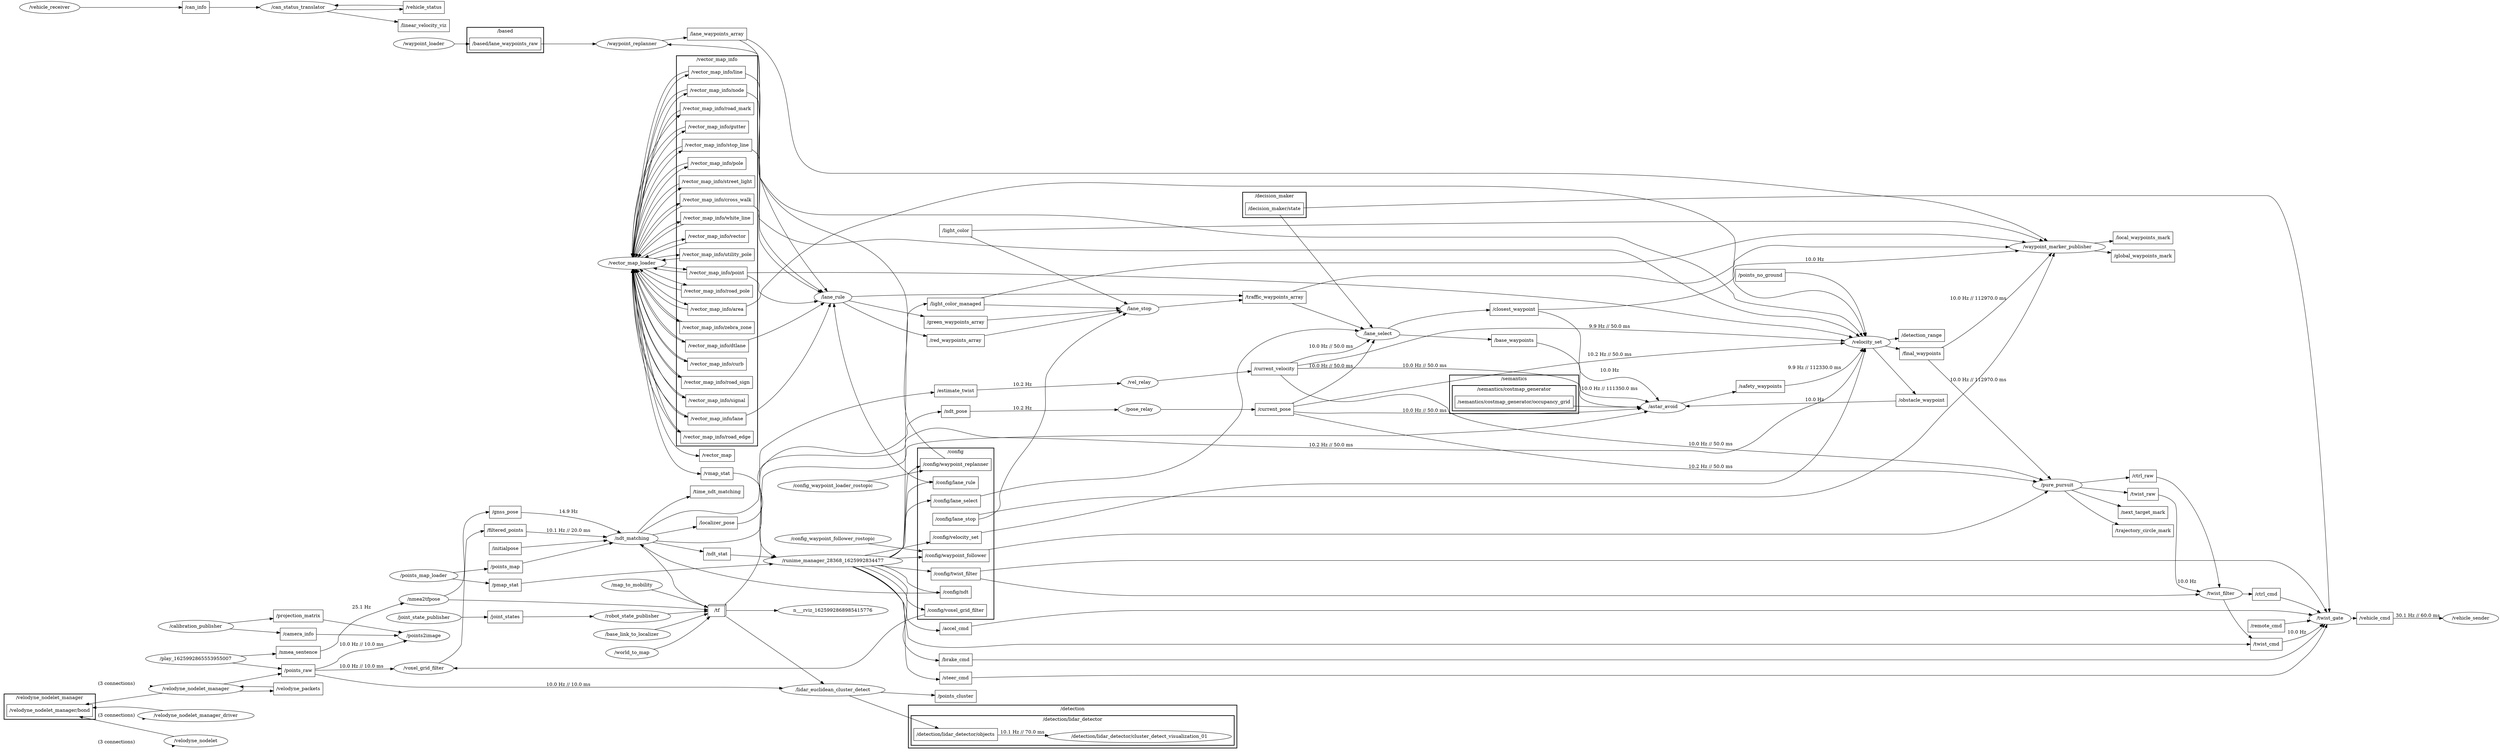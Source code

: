 digraph graphname {
	graph [bb="0,0,5679.5,2286.5",
		compound=True,
		rank=same,
		rankdir=LR,
		ranksep=0.2
	];
	node [label="\N"];
	subgraph cluster___semantics {
		graph [bb="3092.9,1031.5,3396.9,1145.5",
			compound=True,
			label="/semantics",
			lheight=0.21,
			lp="3244.9,1134",
			lwidth=0.81,
			rank=same,
			rankdir=LR,
			ranksep=0.2,
			style=bold
		];
		subgraph cluster___semantics__costmap_generator {
			graph [bb="3100.9,1039.5,3388.9,1114.5",
				compound=True,
				label="/semantics/costmap_generator",
				lheight=0.21,
				lp="3244.9,1103",
				lwidth=2.31,
				rank=same,
				rankdir=LR,
				ranksep=0.2,
				style=bold
			];
			t___semantics__costmap_generator__occupancy_grid			 [URL=topic_3A__semantics__costmap_generator__occupancy_grid,
				height=0.5,
				label="/semantics/costmap_generator/occupancy_grid",
				pos="3244.9,1065.5",
				shape=box,
				tooltip="topic:/semantics/costmap_generator/occupancy_grid",
				width=3.7778];
		}
	}
	subgraph cluster___config {
		graph [bb="2175.3,811.45,2358.3,1318.5",
			compound=True,
			label="/config",
			lheight=0.21,
			lp="2266.8,1307",
			lwidth=0.54,
			rank=same,
			rankdir=LR,
			ranksep=0.2,
			style=bold
		];
		t___config__twist_filter		 [URL=topic_3A__config__twist_filter,
			height=0.5,
			label="/config/twist_filter",
			pos="2266.8,1107.5",
			shape=box,
			tooltip="topic:/config/twist_filter",
			width=1.6389];
		t___config__lane_select		 [URL=topic_3A__config__lane_select,
			height=0.5,
			label="/config/lane_select",
			pos="2266.8,1053.5",
			shape=box,
			tooltip="topic:/config/lane_select",
			width=1.6528];
		t___config__lane_rule		 [URL=topic_3A__config__lane_rule,
			height=0.5,
			label="/config/lane_rule",
			pos="2266.8,1161.5",
			shape=box,
			tooltip="topic:/config/lane_rule",
			width=1.5139];
		t___config__waypoint_follower		 [URL=topic_3A__config__waypoint_follower,
			height=0.5,
			label="/config/waypoint_follower",
			pos="2266.8,945.45",
			shape=box,
			tooltip="topic:/config/waypoint_follower",
			width=2.2361];
		t___config__voxel_grid_filter		 [URL=topic_3A__config__voxel_grid_filter,
			height=0.5,
			label="/config/voxel_grid_filter",
			pos="2266.8,891.45",
			shape=box,
			tooltip="topic:/config/voxel_grid_filter",
			width=2.0833];
		t___config__lane_stop		 [URL=topic_3A__config__lane_stop,
			height=0.5,
			label="/config/lane_stop",
			pos="2266.8,1215.5",
			shape=box,
			tooltip="topic:/config/lane_stop",
			width=1.5278];
		t___config__ndt		 [URL=topic_3A__config__ndt,
			height=0.5,
			label="/config/ndt",
			pos="2266.8,837.45",
			shape=box,
			tooltip="topic:/config/ndt",
			width=1.0556];
		t___config__velocity_set		 [URL=topic_3A__config__velocity_set,
			height=0.5,
			label="/config/velocity_set",
			pos="2266.8,999.45",
			shape=box,
			tooltip="topic:/config/velocity_set",
			width=1.7222];
		t___config__waypoint_replanner		 [URL=topic_3A__config__waypoint_replanner,
			height=0.5,
			label="/config/waypoint_replanner",
			pos="2266.8,1269.5",
			shape=box,
			tooltip="topic:/config/waypoint_replanner",
			width=2.3194];
	}
	subgraph cluster___vector_map_info {
		graph [bb="1603.9,970.45,1798.9,2125.5",
			compound=True,
			label="/vector_map_info",
			lheight=0.21,
			lp="1701.4,2114",
			lwidth=1.35,
			rank=same,
			rankdir=LR,
			ranksep=0.2,
			style=bold
		];
		t___vector_map_info__zebra_zone		 [URL=topic_3A__vector_map_info__zebra_zone,
			height=0.5,
			label="/vector_map_info/zebra_zone",
			pos="1701.4,1320.5",
			shape=box,
			tooltip="topic:/vector_map_info/zebra_zone",
			width=2.4861];
		t___vector_map_info__dtlane		 [URL=topic_3A__vector_map_info__dtlane,
			height=0.5,
			label="/vector_map_info/dtlane",
			pos="1701.4,1266.5",
			shape=box,
			tooltip="topic:/vector_map_info/dtlane",
			width=2.0833];
		t___vector_map_info__curb		 [URL=topic_3A__vector_map_info__curb,
			height=0.5,
			label="/vector_map_info/curb",
			pos="1701.4,1212.5",
			shape=box,
			tooltip="topic:/vector_map_info/curb",
			width=1.9583];
		t___vector_map_info__road_sign		 [URL=topic_3A__vector_map_info__road_sign,
			height=0.5,
			label="/vector_map_info/road_sign",
			pos="1701.4,1158.5",
			shape=box,
			tooltip="topic:/vector_map_info/road_sign",
			width=2.3611];
		t___vector_map_info__signal		 [URL=topic_3A__vector_map_info__signal,
			height=0.5,
			label="/vector_map_info/signal",
			pos="1701.4,1104.5",
			shape=box,
			tooltip="topic:/vector_map_info/signal",
			width=2.0694];
		t___vector_map_info__lane		 [URL=topic_3A__vector_map_info__lane,
			height=0.5,
			label="/vector_map_info/lane",
			pos="1701.4,1050.5",
			shape=box,
			tooltip="topic:/vector_map_info/lane",
			width=1.9444];
		t___vector_map_info__road_edge		 [URL=topic_3A__vector_map_info__road_edge,
			height=0.5,
			label="/vector_map_info/road_edge",
			pos="1701.4,996.45",
			shape=box,
			tooltip="topic:/vector_map_info/road_edge",
			width=2.4028];
		t___vector_map_info__utility_pole		 [URL=topic_3A__vector_map_info__utility_pole,
			height=0.5,
			label="/vector_map_info/utility_pole",
			pos="1701.4,1536.5",
			shape=box,
			tooltip="topic:/vector_map_info/utility_pole",
			width=2.4861];
		t___vector_map_info__line		 [URL=topic_3A__vector_map_info__line,
			height=0.5,
			label="/vector_map_info/line",
			pos="1701.4,2076.5",
			shape=box,
			tooltip="topic:/vector_map_info/line",
			width=1.9028];
		t___vector_map_info__node		 [URL=topic_3A__vector_map_info__node,
			height=0.5,
			label="/vector_map_info/node",
			pos="1701.4,2022.5",
			shape=box,
			tooltip="topic:/vector_map_info/node",
			width=1.9861];
		t___vector_map_info__road_mark		 [URL=topic_3A__vector_map_info__road_mark,
			height=0.5,
			label="/vector_map_info/road_mark",
			pos="1701.4,1968.5",
			shape=box,
			tooltip="topic:/vector_map_info/road_mark",
			width=2.4444];
		t___vector_map_info__gutter		 [URL=topic_3A__vector_map_info__gutter,
			height=0.5,
			label="/vector_map_info/gutter",
			pos="1701.4,1914.5",
			shape=box,
			tooltip="topic:/vector_map_info/gutter",
			width=2.0694];
		t___vector_map_info__stop_line		 [URL=topic_3A__vector_map_info__stop_line,
			height=0.5,
			label="/vector_map_info/stop_line",
			pos="1701.4,1860.5",
			shape=box,
			tooltip="topic:/vector_map_info/stop_line",
			width=2.3194];
		t___vector_map_info__pole		 [URL=topic_3A__vector_map_info__pole,
			height=0.5,
			label="/vector_map_info/pole",
			pos="1701.4,1806.5",
			shape=box,
			tooltip="topic:/vector_map_info/pole",
			width=1.9444];
		t___vector_map_info__street_light		 [URL=topic_3A__vector_map_info__street_light,
			height=0.5,
			label="/vector_map_info/street_light",
			pos="1701.4,1752.5",
			shape=box,
			tooltip="topic:/vector_map_info/street_light",
			width=2.4722];
		t___vector_map_info__cross_walk		 [URL=topic_3A__vector_map_info__cross_walk,
			height=0.5,
			label="/vector_map_info/cross_walk",
			pos="1701.4,1698.5",
			shape=box,
			tooltip="topic:/vector_map_info/cross_walk",
			width=2.4722];
		t___vector_map_info__white_line		 [URL=topic_3A__vector_map_info__white_line,
			height=0.5,
			label="/vector_map_info/white_line",
			pos="1701.4,1644.5",
			shape=box,
			tooltip="topic:/vector_map_info/white_line",
			width=2.4167];
		t___vector_map_info__vector		 [URL=topic_3A__vector_map_info__vector,
			height=0.5,
			label="/vector_map_info/vector",
			pos="1701.4,1590.5",
			shape=box,
			tooltip="topic:/vector_map_info/vector",
			width=2.0972];
		t___vector_map_info__point		 [URL=topic_3A__vector_map_info__point,
			height=0.5,
			label="/vector_map_info/point",
			pos="1701.4,1482.5",
			shape=box,
			tooltip="topic:/vector_map_info/point",
			width=2.0139];
		t___vector_map_info__road_pole		 [URL=topic_3A__vector_map_info__road_pole,
			height=0.5,
			label="/vector_map_info/road_pole",
			pos="1701.4,1428.5",
			shape=box,
			tooltip="topic:/vector_map_info/road_pole",
			width=2.375];
		t___vector_map_info__area		 [URL=topic_3A__vector_map_info__area,
			height=0.5,
			label="/vector_map_info/area",
			pos="1701.4,1374.5",
			shape=box,
			tooltip="topic:/vector_map_info/area",
			width=1.9444];
	}
	subgraph cluster___decision_maker {
		graph [bb="2542,1746.5,2693,1821.5",
			compound=True,
			label="/decision_maker",
			lheight=0.21,
			lp="2617.5,1810",
			lwidth=1.26,
			rank=same,
			rankdir=LR,
			ranksep=0.2,
			style=bold
		];
		t___decision_maker__state		 [URL=topic_3A__decision_maker__state,
			height=0.5,
			label="/decision_maker/state",
			pos="2617.5,1772.5",
			shape=box,
			tooltip="topic:/decision_maker/state",
			width=1.875];
	}
	subgraph cluster___based {
		graph [bb="1099,2134.5,1282,2209.5",
			compound=True,
			label="/based",
			lheight=0.21,
			lp="1190.5,2198",
			lwidth=0.49,
			rank=same,
			rankdir=LR,
			ranksep=0.2,
			style=bold
		];
		t___based__lane_waypoints_raw		 [URL=topic_3A__based__lane_waypoints_raw,
			height=0.5,
			label="/based/lane_waypoints_raw",
			pos="1190.5,2160.5",
			shape=box,
			tooltip="topic:/based/lane_waypoints_raw",
			width=2.3194];
	}
	subgraph cluster___detection {
		graph [bb="2155.3,313.45,3470.8,440.45",
			compound=True,
			label="/detection",
			lheight=0.21,
			lp="2813.1,428.95",
			lwidth=0.75,
			rank=same,
			rankdir=LR,
			ranksep=0.2,
			style=bold
		];
		subgraph cluster___detection__lidar_detector {
			graph [bb="2163.3,321.45,3462.8,409.45",
				compound=True,
				label="/detection/lidar_detector",
				lheight=0.21,
				lp="2813.1,397.95",
				lwidth=1.85,
				rank=same,
				rankdir=LR,
				ranksep=0.2,
				style=bold
			];
			t___detection__lidar_detector__objects			 [URL=topic_3A__detection__lidar_detector__objects,
				height=0.5,
				label="/detection/lidar_detector/objects",
				pos="2266.8,353.45",
				shape=box,
				tooltip="topic:/detection/lidar_detector/objects",
				width=2.6528];
			n___detection__lidar_detector__cluster_detect_visualization_01			 [URL=__detection__lidar_detector__cluster_detect_visualization_01,
				height=0.5,
				label="/detection/lidar_detector/cluster_detect_visualization_01",
				pos="3244.9,347.45",
				shape=ellipse,
				tooltip="/detection/lidar_detector/cluster_detect_visualization_01",
				width=5.8314];
			t___detection__lidar_detector__objects -> n___detection__lidar_detector__cluster_detect_visualization_01			 [colorB=0,
				colorG=255,
				colorR=0,
				label="\n10.1 Hz // 70.0 ms",
				lp="2617.5,362.95",
				penwidth=1,
				pos="e,3034.8,347.45 2362.6,349.52 2397.5,348.38 2437.4,347.45 2473.6,347.45 2473.6,347.45 2473.6,347.45 2864,347.45 2916,347.45 2972.1,347.45 3024.7,347.45"];
		}
	}
	subgraph cluster___velodyne_nodelet_manager {
		graph [bb="8,86.451,225,161.45",
			compound=True,
			label="/velodyne_nodelet_manager",
			lheight=0.21,
			lp="116.5,149.95",
			lwidth=2.14,
			rank=same,
			rankdir=LR,
			ranksep=0.2,
			style=bold
		];
		t___velodyne_nodelet_manager__bond		 [URL=topic_3A__velodyne_nodelet_manager__bond,
			height=0.5,
			label="/velodyne_nodelet_manager/bond",
			pos="116.5,112.45",
			shape=box,
			tooltip="topic:/velodyne_nodelet_manager/bond",
			width=2.7917];
	}
	n___astar_avoid	 [URL=__astar_avoid,
		height=0.5,
		label="/astar_avoid",
		pos="3670.8,1026.5",
		shape=ellipse,
		tooltip="/astar_avoid",
		width=1.4985];
	t___semantics__costmap_generator__occupancy_grid -> n___astar_avoid	 [penwidth=1,
		pos="e,3618.5,1031.2 3381.1,1053 3457.5,1046 3549.1,1037.6 3608.5,1032.2"];
	n___twist_filter	 [URL=__twist_filter,
		height=0.5,
		label="/twist_filter",
		pos="5005.4,850.45",
		shape=ellipse,
		tooltip="/twist_filter",
		width=1.4443];
	t___config__twist_filter -> n___twist_filter	 [penwidth=1,
		pos="e,4956.5,856.92 2325.9,1119.8 2428.8,1138.2 2644.8,1163.3 2804,1088.5 2875.7,1054.7 2852.3,990.41 2924,956.45 2945.6,946.2 3760.3,911.45 3784.2,911.45 3784.2,911.45 3784.2,911.45 4223,911.45 4494,911.45 4816.1,874.64 4946.4,858.21"];
	n___twist_gate	 [URL=__twist_gate,
		height=0.5,
		label="/twist_gate",
		pos="5272.8,1397.5",
		shape=ellipse,
		tooltip="/twist_gate",
		width=1.3721];
	t___config__twist_filter -> n___twist_gate	 [penwidth=1,
		pos="e,5230.9,1407.1 2326.3,1115.8 2339.2,1119.8 2352.1,1125.7 2362.3,1134.5 2386.4,1155 2398.2,1243 2422.3,1263.5 2464.4,1299.1 2487.7,1286.8 2542,1296.5 3196.6,1412.9 3367.9,1420.5 4032.7,1420.5 4032.7,1420.5 4032.7,1420.5 5118.9,1420.5 5153.1,1420.5 5191.1,1414.8 5220.8,1409.1"];
	n___lane_select	 [URL=__lane_select,
		height=0.5,
		label="/lane_select",
		pos="2864,1268.5",
		shape=ellipse,
		tooltip="/lane_select",
		width=1.4443];
	t___config__lane_select -> n___lane_select	 [penwidth=1,
		pos="e,2818.2,1277.1 2326.8,1058.8 2340.3,1062.8 2353.3,1069.5 2362.3,1080.5 2376.7,1098 2355.5,1165.2 2370.3,1182.5 2479.2,1309.8 2703.6,1294.2 2808.2,1278.7"];
	n___lane_rule	 [URL=__lane_rule,
		height=0.5,
		label="/lane_rule",
		pos="1977.1,1421.5",
		shape=ellipse,
		tooltip="/lane_rule",
		width=1.2818];
	t___config__lane_rule -> n___lane_rule	 [penwidth=1,
		pos="e,2006.5,1407.5 2212.1,1162.3 2191.6,1165.5 2169.7,1172.8 2155.3,1188.5 2122.4,1224.2 2163,1254.6 2138.3,1296.5 2109.4,1345.4 2053.4,1382.1 2015.7,1402.6"];
	n___pure_pursuit	 [URL=__pure_pursuit,
		height=0.5,
		label="/pure_pursuit",
		pos="4612,758.45",
		shape=ellipse,
		tooltip="/pure_pursuit",
		width=1.6068];
	t___config__waypoint_follower -> n___pure_pursuit	 [penwidth=1,
		pos="e,4576.7,772.75 2347.6,940.53 2434.8,935.37 2577.7,927.35 2701,922.45 3104.3,906.44 3206.7,933.52 3608.8,898.45 3620.7,897.42 4020.8,835.45 4032.7,835.45 4032.7,835.45 4032.7,835.45 4292.5,835.45 4392.8,835.45 4505.9,799.17 4567,776.42"];
	n___voxel_grid_filter	 [URL=__voxel_grid_filter,
		height=0.5,
		label="/voxel_grid_filter",
		pos="994.95,594.45",
		shape=ellipse,
		tooltip="/voxel_grid_filter",
		width=2.022];
	t___config__voxel_grid_filter -> n___voxel_grid_filter	 [penwidth=1,
		pos="e,1010.4,612.08 2191.7,875.29 2068,850.13 1813.5,804.45 1595.4,804.45 1190.5,804.45 1190.5,804.45 1190.5,804.45 1148.8,804.45 1129,812.51 1099,783.45 1077.6,762.66 1094.6,745.54 1082,718.45 1064.9,681.51 1036.7,643.92 1017,619.96"];
	n___waypoint_marker_publisher	 [URL=__waypoint_marker_publisher,
		height=0.5,
		label="/waypoint_marker_publisher",
		pos="4612,1575.5",
		shape=ellipse,
		tooltip="/waypoint_marker_publisher",
		width=3.1233];
	t___config__lane_stop -> n___waypoint_marker_publisher	 [penwidth=1,
		pos="e,4513.9,1566.6 2322.2,1219.6 2337.4,1223.5 2352.3,1230.4 2362.3,1242.5 2375.4,1258.3 2355.9,1319.8 2370.3,1334.5 2408.2,1373.2 4060.6,1525.5 4503.6,1565.7"];
	n___lane_stop	 [URL=__lane_stop,
		height=0.5,
		label="/lane_stop",
		pos="2473.6,1423.5",
		shape=ellipse,
		tooltip="/lane_stop",
		width=1.2999];
	t___config__lane_stop -> n___lane_stop	 [penwidth=1,
		pos="e,2448.5,1408.2 2321.9,1219.3 2337.2,1223.2 2352.3,1230.1 2362.3,1242.5 2378.7,1262.7 2356.8,1337.1 2370.3,1359.5 2371.4,1361.2 2409.9,1384.8 2439.6,1402.9"];
	n___ndt_matching	 [URL=__ndt_matching,
		height=0.5,
		label="/ndt_matching",
		pos="1494,662.45",
		shape=ellipse,
		tooltip="/ndt_matching",
		width=1.7151];
	t___config__ndt -> n___ndt_matching	 [penwidth=1,
		pos="e,1523.5,678.47 2228.6,824.78 2203.2,816.7 2169,806.47 2138.3,799.45 1903.7,745.89 1834.2,782.21 1603.9,712.45 1579.4,705.02 1553.2,693.28 1532.6,683.04"];
	n___velocity_set	 [URL=__velocity_set,
		height=0.5,
		label="/velocity_set",
		pos="4158.6,1209.5",
		shape=ellipse,
		tooltip="/velocity_set",
		width=1.5526];
	t___config__velocity_set -> n___velocity_set	 [penwidth=1,
		pos="e,4117,1221.7 2328.9,1014.9 2340.1,1018.3 2351.7,1022.2 2362.3,1026.5 2520.7,1090.5 2536.5,1162.1 2701,1208.5 2881.6,1259.3 3356.3,1255.5 3543.8,1255.5 3543.8,1255.5 3543.8,1255.5 3903.2,1255.5 3974.8,1255.5 4055.9,1237.7 4107.2,1224.3"];
	n___waypoint_replanner	 [URL=__waypoint_replanner,
		height=0.5,
		label="/waypoint_replanner",
		pos="1494,2160.5",
		shape=ellipse,
		tooltip="/waypoint_replanner",
		width=2.3109];
	t___config__waypoint_replanner -> n___waypoint_replanner	 [penwidth=1,
		pos="e,1576.1,2157.6 2195,1287.5 2179.8,1294.5 2165.3,1304.2 2155.3,1317.5 2119.9,1364.3 2160.1,1393.9 2138.3,1448.5 2045.7,1680.1 1888.5,1665.7 1806.9,1901.5 1798.6,1925.4 1816.2,2110.9 1798.9,2129.5 1784.5,2144.9 1670.6,2153.1 1586.3,2157.1"];
	n___vector_map_loader	 [URL=__vector_map_loader,
		height=0.5,
		label="/vector_map_loader",
		pos="1494,1508.5",
		shape=ellipse,
		tooltip="/vector_map_loader",
		width=2.2567];
	t___vector_map_info__zebra_zone -> n___vector_map_loader	 [penwidth=1,
		pos="e,1501.3,1490.4 1619.1,1338.5 1613.8,1341.1 1608.6,1344.1 1603.9,1347.5 1555.6,1382 1521.9,1444.9 1505.4,1481"];
	t___vector_map_info__dtlane -> n___lane_rule	 [penwidth=1,
		pos="e,1958.8,1404.8 1776.7,1284.4 1784.3,1287.1 1791.9,1290.1 1798.9,1293.5 1857.8,1321.7 1917.8,1369.5 1950.9,1398"];
	t___vector_map_info__dtlane -> n___vector_map_loader	 [penwidth=1,
		pos="e,1498,1490.3 1626.4,1280.2 1618.3,1283.7 1610.6,1288 1603.9,1293.5 1543.3,1342.9 1512.7,1434.4 1500.5,1480.4"];
	t___vector_map_info__curb -> n___vector_map_loader	 [penwidth=1,
		pos="e,1495.9,1490.3 1630.8,1223.6 1621,1227.4 1611.7,1232.6 1603.9,1239.5 1530.7,1304.5 1505.3,1425.5 1497.3,1480.3"];
	t___vector_map_info__road_sign -> n___vector_map_loader	 [penwidth=1,
		pos="e,1497.9,1490 1616.1,1176.2 1611.7,1178.9 1607.6,1182 1603.9,1185.5 1559.8,1227.1 1515.8,1409.1 1500.1,1480"];
	t___vector_map_info__signal -> n___vector_map_loader	 [penwidth=1,
		pos="e,1496.9,1490.4 1626.7,1116.3 1618.3,1120.1 1610.4,1125 1603.9,1131.5 1553.2,1181.5 1512,1401.4 1498.6,1480.2"];
	t___vector_map_info__lane -> n___lane_rule	 [penwidth=1,
		pos="e,1946.8,1407.7 1771.6,1058.6 1782.1,1062.7 1791.8,1068.8 1798.9,1077.5 1830,1115.1 1792.8,1253.5 1815.9,1296.5 1842.8,1346.3 1899,1382.7 1937.4,1402.9"];
	t___vector_map_info__lane -> n___vector_map_loader	 [penwidth=1,
		pos="e,1496.2,1490.4 1630.9,1060.3 1620.9,1064.3 1611.4,1069.8 1603.9,1077.5 1546.5,1136 1508.7,1394.1 1497.5,1480.3"];
	t___vector_map_info__road_edge -> n___vector_map_loader	 [penwidth=1,
		pos="e,1495.6,1490.4 1614.8,1014.4 1610.9,1017 1607.2,1020 1603.9,1023.5 1539.9,1090.6 1505.9,1387 1496.6,1480.3"];
	t___vector_map_info__utility_pole -> n___vector_map_loader	 [penwidth=1,
		pos="e,1563.6,1517.9 1611.7,1524.3 1599.1,1522.6 1586.3,1520.9 1573.9,1519.2"];
	t___vector_map_info__line -> n___vector_map_loader	 [penwidth=1,
		pos="e,1494.7,1526.5 1632.9,2073.1 1618.7,2069.3 1605,2063 1594.9,2052.5 1522.5,1977.2 1500.3,1636.9 1495.2,1536.5"];
	t___vector_map_info__line -> n___velocity_set	 [penwidth=1,
		pos="e,4155.1,1227.7 1770.3,2069 1781.4,2064.8 1791.6,2058.6 1798.9,2049.5 1819.6,2023.8 1787.3,1927.9 1806.9,1901.5 1854.9,1836.8 1896.6,1839.5 1977.1,1839.5 1977.1,1839.5 1977.1,1839.5 2533.5,1839.5 2604.7,1839.5 2624.9,1846.1 2693,1825.5 2858.9,1775 2872.9,1699.3 3035,1637.5 3376.2,1507.1 3486.7,1560.2 3835.7,1452.5 3953.8,1416 4005.2,1436.6 4094.7,1351.5 4127.5,1320.3 4144.7,1269.3 4152.7,1237.7"];
	t___vector_map_info__node -> n___lane_rule	 [penwidth=1,
		pos="e,1963.3,1438.7 1773,2014.2 1783,2010 1792.2,2004 1798.9,1995.5 1807.9,1984.1 1805.4,1749.8 1806.9,1735.5 1809.3,1712.6 1807.8,1706 1815.9,1684.5 1851.8,1589.9 1922.4,1491.7 1957,1446.7"];
	t___vector_map_info__node -> n___vector_map_loader	 [penwidth=1,
		pos="e,1495.1,1526.5 1629.7,2018 1616.7,2014.2 1604.4,2008.1 1594.9,1998.5 1529.4,1931.7 1502.7,1630.9 1495.9,1536.7"];
	t___vector_map_info__road_mark -> n___vector_map_loader	 [penwidth=1,
		pos="e,1495.6,1526.6 1613.4,1958.3 1606.6,1955 1600.3,1950.8 1594.9,1945.5 1535.9,1887.3 1505.2,1623.7 1496.6,1536.5"];
	t___vector_map_info__gutter -> n___vector_map_loader	 [penwidth=1,
		pos="e,1496.3,1526.9 1626.9,1909.3 1615.1,1905.6 1603.8,1899.9 1594.9,1891.5 1542.9,1841.8 1508.5,1617.6 1497.7,1537.2"];
	t___vector_map_info__stop_line -> n___lane_rule	 [penwidth=1,
		pos="e,1955,1437.3 1785,1845.9 1790.3,1842.5 1795,1838.4 1798.9,1833.5 1814.4,1813.9 1797.6,1632.5 1806.9,1609.5 1836.2,1537.3 1906.3,1475.1 1946.8,1443.5"];
	t___vector_map_info__stop_line -> n___vector_map_loader	 [penwidth=1,
		pos="e,1496.9,1526.8 1617.9,1856.6 1609.5,1853.6 1601.6,1849.3 1594.9,1843.5 1547.7,1802.2 1511,1609.8 1498.6,1536.7"];
	t___vector_map_info__pole -> n___vector_map_loader	 [penwidth=1,
		pos="e,1494.8,1526.6 1631.4,1802.5 1618.1,1799 1605.2,1793.3 1594.9,1784.5 1519.6,1719.5 1500.5,1593.3 1495.6,1536.9"];
	t___vector_map_info__street_light -> n___vector_map_loader	 [penwidth=1,
		pos="e,1496.1,1526.5 1612.3,1746.2 1606.1,1743.7 1600.2,1740.5 1594.9,1736.5 1529.7,1686.7 1505.7,1585.6 1497.7,1536.5"];
	t___vector_map_info__cross_walk -> n___vector_map_loader	 [penwidth=1,
		pos="e,1501.1,1526.5 1619.1,1680.4 1613.7,1677.8 1608.6,1674.8 1603.9,1671.5 1555.2,1636.4 1521.5,1572.5 1505.2,1536"];
	t___vector_map_info__cross_walk -> n___velocity_set	 [penwidth=1,
		pos="e,4152.3,1227.7 1779.8,1716.5 1904.6,1742.2 2155.5,1781.8 2362.3,1737.5 2621.1,1682 2667.8,1606 2924,1539.5 3377.3,1421.6 3508.8,1476.9 3962.7,1361.5 4022.8,1346.2 4046.6,1355.4 4094.7,1316.5 4120.6,1295.5 4138.4,1261.1 4148.6,1237"];
	t___vector_map_info__white_line -> n___vector_map_loader	 [penwidth=1,
		pos="e,1507.2,1526.4 1622.5,1626.4 1616.1,1623.8 1609.8,1620.8 1603.9,1617.5 1567,1596 1533.5,1559.1 1513.4,1534.3"];
	t___vector_map_info__vector -> n___vector_map_loader	 [penwidth=1,
		pos="e,1523.6,1525.2 1630.1,1572.4 1621.2,1569.7 1612.3,1566.7 1603.9,1563.5 1579.5,1554 1553.2,1541 1532.4,1530"];
	t___vector_map_info__point -> n___lane_rule	 [penwidth=1,
		pos="e,1936.8,1430.4 1774.2,1466.3 1822.4,1455.7 1884.3,1442 1926.9,1432.6"];
	t___vector_map_info__point -> n___vector_map_loader	 [penwidth=1,
		pos="e,1546,1494.5 1628.8,1482.6 1617.4,1483.2 1605.8,1484.1 1594.9,1485.5 1582.3,1487.1 1568.9,1489.5 1556.1,1492.3"];
	t___vector_map_info__point -> n___velocity_set	 [penwidth=1,
		pos="e,4146.3,1227.3 1774.3,1493.3 1783.5,1497.2 1792,1502.4 1798.9,1509.5 1819.9,1530.7 1796,1552.2 1815.9,1574.5 1982.3,1760.7 2121.4,1771.2 2362.3,1705.5 2384.7,1699.3 2521.3,1610 2542,1599.5 2610.6,1564.5 2627.2,1552.5 2701,1530.5 3033.7,1430.8 3129.3,1459.3 3470.8,1396.5 3748.6,1345.3 3846.4,1410 4094.7,1275.5 4112.7,1265.7 4128.6,1249.3 4140.1,1235.2"];
	t___vector_map_info__road_pole -> n___vector_map_loader	 [penwidth=1,
		pos="e,1521.4,1491.4 1618.5,1446.5 1610.5,1448.9 1602.5,1451.6 1594.9,1454.5 1572.6,1463 1549,1475.4 1530.2,1486.2"];
	t___vector_map_info__area -> n___vector_map_loader	 [penwidth=1,
		pos="e,1506.1,1490.5 1631.3,1387 1618.7,1390.8 1606,1395.9 1594.9,1402.5 1560.5,1422.8 1530.2,1458.2 1512,1482.5"];
	t___vector_map_info__area -> n___velocity_set	 [penwidth=1,
		pos="e,4139.3,1226.4 1771.8,1385.1 1781.7,1389 1791.2,1394.3 1798.9,1401.5 1815.2,1416.5 1802.3,1430.9 1815.9,1448.5 1927.8,1592.6 1980.9,1625.7 2155.3,1679.5 2243.2,1706.5 2280.1,1720.8 2362.3,1679.5 2402.3,1659.3 2390,1629.5 2422.3,1598.5 2468.7,1553.7 2483.1,1542.8 2542,1516.5 2701.6,1445 2752,1454.2 2924,1422.5 2933.4,1420.7 3601.3,1343.3 3608.8,1337.5 3616.4,1331.6 3609.3,1323.3 3616.8,1317.5 3701.4,1251.6 3994.8,1292 4094.7,1253.5 4107.6,1248.5 4120.4,1240.4 4131.2,1232.6"];
	t___decision_maker__state -> n___twist_gate	 [penwidth=1,
		pos="e,5271.7,1415.6 2685.2,1785.2 2734.6,1793.3 2803.2,1802.5 2864,1802.5 2864,1802.5 2864,1802.5 5118.9,1802.5 5169.6,1802.5 5187.3,1783.7 5215.4,1741.5 5249.9,1689.5 5266,1498.5 5271,1425.8"];
	t___decision_maker__state -> n___lane_select	 [penwidth=1,
		pos="e,2855.2,1286.4 2626.4,1754.2 2663.6,1678.2 2806.4,1386.2 2850.8,1295.5"];
	t___based__lane_waypoints_raw -> n___waypoint_replanner	 [penwidth=1,
		pos="e,1410.5,2160.5 1274.3,2160.5 1313.4,2160.5 1360.1,2160.5 1400.4,2160.5"];
	n___velodyne_nodelet_manager_driver	 [URL=__velodyne_nodelet_manager_driver,
		height=0.5,
		label="/velodyne_nodelet_manager_driver",
		pos="461.84,114.45",
		shape=ellipse,
		tooltip="/velodyne_nodelet_manager_driver",
		width=3.7733];
	t___velodyne_nodelet_manager__bond -> n___velodyne_nodelet_manager_driver	 [colorB=0,
		colorG=0,
		colorR=0,
		label="\n(3 connections)",
		lp="275.5,105.95",
		penwidth=0,
		pos="e,386.36,99.448 202.13,94.404 212.49,92.777 222.96,91.391 233,90.451 270.61,86.93 280.35,87.331 318,90.451 337.01,92.026 357.3,94.754 376.46,97.819"];
	n___velodyne_nodelet	 [URL=__velodyne_nodelet,
		height=0.5,
		label="/velodyne_nodelet",
		pos="461.84,39.451",
		shape=ellipse,
		tooltip="/velodyne_nodelet",
		width=2.0943];
	t___velodyne_nodelet_manager__bond -> n___velodyne_nodelet	 [colorB=0,
		colorG=255,
		colorR=0,
		label="\n(3 connections)",
		lp="275.5,26.951",
		penwidth=0,
		pos="e,422.89,23.897 130.25,94.264 149.91,69.956 188.61,28.014 233,11.451 292.34,-10.691 365.76,5.2394 413.18,20.634"];
	n___velodyne_nodelet_manager	 [URL=__velodyne_nodelet_manager,
		height=0.5,
		label="/velodyne_nodelet_manager",
		pos="461.84,176.45",
		shape=ellipse,
		tooltip="/velodyne_nodelet_manager",
		width=3.0692];
	t___velodyne_nodelet_manager__bond -> n___velodyne_nodelet_manager	 [colorB=0,
		colorG=0,
		colorR=0,
		label="\n(3 connections)",
		lp="275.5,198.95",
		penwidth=0,
		pos="e,360.86,183.84 143.37,130.46 166.14,144.61 200.23,163.25 233,171.45 270.69,180.89 312.96,183.84 350.83,183.9"];
	t___obstacle_waypoint	 [URL=topic_3A__obstacle_waypoint,
		height=0.5,
		label="/obstacle_waypoint",
		pos="4292.5,965.45",
		shape=box,
		tooltip="topic:/obstacle_waypoint",
		width=1.6944];
	t___obstacle_waypoint -> n___astar_avoid	 [colorB=0,
		colorG=0,
		colorR=0,
		label="\n10.0 Hz",
		lp="4032.7,974.95",
		penwidth=1,
		pos="e,3708.4,1013.4 4231.2,960.55 4144.2,955.04 3980.1,949.98 3843.7,976.45 3800.6,984.83 3752.7,999.09 3718.2,1010.2"];
	t___closest_waypoint	 [URL=topic_3A__closest_waypoint,
		height=0.5,
		label="/closest_waypoint",
		pos="3244.9,1301.5",
		shape=box,
		tooltip="topic:/closest_waypoint",
		width=1.5833];
	t___closest_waypoint -> n___astar_avoid	 [colorB=0,
		colorG=0,
		colorR=0,
		label="\n10.0 Hz",
		lp="3543.8,1318",
		penwidth=1,
		pos="e,3668.1,1044.7 3301.9,1309.8 3381,1318 3523.6,1319.9 3608.8,1244.5 3637.3,1219.3 3658.1,1107.9 3666.6,1054.8"];
	t___closest_waypoint -> n___waypoint_marker_publisher	 [colorB=0,
		colorG=0,
		colorR=0,
		label="\n10.0 Hz",
		lp="4032.7,1460",
		penwidth=1,
		pos="e,4577.7,1558.2 3302.2,1304.5 3348.6,1308.1 3415.1,1316.1 3470.8,1333.5 3474.6,1334.6 3475.1,1336.2 3478.8,1337.5 3912.8,1482.5 4053.6,1390.6 4491.5,1523.5 4517.7,1531.4 4545.9,1543.4 4568.4,1553.8"];
	t___brake_cmd	 [URL=topic_3A__brake_cmd,
		height=0.5,
		label="/brake_cmd",
		pos="2266.8,1598.5",
		shape=box,
		tooltip="topic:/brake_cmd",
		width=1.125];
	t___brake_cmd -> n___twist_gate	 [penwidth=1,
		pos="e,5268.5,1415.7 2307.4,1605.6 2325,1609.8 2345.4,1616.1 2362.3,1625.5 2420.7,1657.8 2406.8,1726.5 2473.6,1726.5 2473.6,1726.5 2473.6,1726.5 2975.5,1726.5 3284.5,1726.5 3361.8,1727.5 3670.8,1727.5 3670.8,1727.5 3670.8,1727.5 5118.9,1727.5 5185.3,1727.5 5246.3,1505.2 5266.1,1425.5"];
	t___filtered_points	 [URL=topic_3A__filtered_points,
		height=0.5,
		label="/filtered_points",
		pos="1190.5,594.45",
		shape=box,
		tooltip="topic:/filtered_points",
		width=1.375];
	t___filtered_points -> n___ndt_matching	 [colorB=0,
		colorG=255,
		colorR=0,
		label="\n10.1 Hz // 20.0 ms",
		lp="1341.5,632.95",
		penwidth=1,
		pos="e,1464.8,646.58 1240.4,595.88 1281.9,598.06 1342.2,603.58 1393,617.45 1414.6,623.32 1437.4,633.15 1455.9,642.13"];
	t___gnss_pose	 [URL=topic_3A__gnss_pose,
		height=0.5,
		label="/gnss_pose",
		pos="1190.5,756.45",
		shape=box,
		tooltip="topic:/gnss_pose",
		width=1.0556];
	t___gnss_pose -> n___ndt_matching	 [colorB=0,
		colorG=255,
		colorR=0,
		label="\n14.9 Hz",
		lp="1341.5,741.95",
		penwidth=1,
		pos="e,1453.8,676.35 1228.8,745.17 1245.2,740.34 1264.6,734.62 1282,729.45 1331.4,714.83 1344,712 1393,696.45 1409.7,691.18 1427.8,685.17 1444,679.68"];
	t___linear_velocity_viz	 [URL=topic_3A__linear_velocity_viz,
		height=0.5,
		label="/linear_velocity_viz",
		pos="994.95,2214.5",
		shape=box,
		tooltip="topic:/linear_velocity_viz",
		width=1.7361];
	t___twist_cmd	 [URL=topic_3A__twist_cmd,
		height=0.5,
		label="/twist_cmd",
		pos="5118.9,946.45",
		shape=box,
		tooltip="topic:/twist_cmd",
		width=1.0694];
	t___twist_cmd -> n___twist_gate	 [colorB=0,
		colorG=0,
		colorR=0,
		label="\n10.0 Hz",
		lp="5193.4,1241",
		penwidth=1,
		pos="e,5266.7,1379.5 5125.1,964.69 5149,1034.6 5234.7,1285.9 5263.4,1369.9"];
	t___light_color_managed	 [URL=topic_3A__light_color_managed,
		height=0.5,
		label="/light_color_managed",
		pos="2266.8,1452.5",
		shape=box,
		tooltip="topic:/light_color_managed",
		width=1.8889];
	t___light_color_managed -> n___waypoint_marker_publisher	 [penwidth=1,
		pos="e,4538.7,1589.2 2334.9,1467.2 2525.2,1506.9 3078.5,1613.5 3543.8,1613.5 3543.8,1613.5 3543.8,1613.5 4292.5,1613.5 4373.1,1613.5 4464.3,1601.4 4528.6,1590.8"];
	t___light_color_managed -> n___lane_stop	 [penwidth=1,
		pos="e,2429.7,1429.6 2334.8,1442.9 2362.4,1439.1 2393.7,1434.7 2419.7,1431"];
	t___remote_cmd	 [URL=topic_3A__remote_cmd,
		height=0.5,
		label="/remote_cmd",
		pos="5118.9,1374.5",
		shape=box,
		tooltip="topic:/remote_cmd",
		width=1.2361];
	t___remote_cmd -> n___twist_gate	 [penwidth=1,
		pos="e,5227,1390.6 5163.4,1381.1 5180.1,1383.6 5199.3,1386.5 5216.9,1389.1"];
	t___next_target_mark	 [URL=topic_3A__next_target_mark,
		height=0.5,
		label="/next_target_mark",
		pos="4817.4,812.45",
		shape=box,
		tooltip="topic:/next_target_mark",
		width=1.6111];
	t___global_waypoints_mark	 [URL=topic_3A__global_waypoints_mark,
		height=0.5,
		label="/global_waypoints_mark",
		pos="4817.4,1548.5",
		shape=box,
		tooltip="topic:/global_waypoints_mark",
		width=2.1111];
	t___steer_cmd	 [URL=topic_3A__steer_cmd,
		height=0.5,
		label="/steer_cmd",
		pos="2266.8,691.45",
		shape=box,
		tooltip="topic:/steer_cmd",
		width=1.0694];
	t___steer_cmd -> n___twist_gate	 [penwidth=1,
		pos="e,5270.8,1379.3 2305.5,688.92 2418.1,681.72 2755,661.19 3035,654.45 3228.6,649.79 3278,636.21 3470.8,654.45 3588.8,665.61 3616,683.91 3732.7,704.45 4260.6,797.39 4387.4,896.45 4923.4,896.45 4923.4,896.45 4923.4,896.45 5118.9,896.45 5141.2,896.45 5149.3,902.23 5163.4,919.45 5221.2,989.99 5258.9,1277.4 5269.6,1369.1"];
	t___red_waypoints_array	 [URL=topic_3A__red_waypoints_array,
		height=0.5,
		label="/red_waypoints_array",
		pos="2266.8,1398.5",
		shape=box,
		tooltip="topic:/red_waypoints_array",
		width=1.8611];
	t___red_waypoints_array -> n___lane_stop	 [penwidth=1,
		pos="e,2429,1418.1 2334,1406.6 2361.4,1409.9 2392.9,1413.7 2418.9,1416.8"];
	t___current_velocity	 [URL=topic_3A__current_velocity,
		height=0.5,
		label="/current_velocity",
		pos="2617.5,1044.5",
		shape=box,
		tooltip="topic:/current_velocity",
		width=1.5139];
	t___current_velocity -> n___astar_avoid	 [colorB=0,
		colorG=255,
		colorR=0,
		label="\n10.0 Hz // 50.0 ms",
		lp="2975.5,1053",
		penwidth=1,
		pos="e,3616.6,1026.9 2672.2,1043.2 2752,1041.3 2904.9,1037.9 3035,1035.5 3232.2,1031.8 3281.6,1031 3478.8,1028.5 3521.3,1027.9 3569.1,1027.4 3606.4,1027"];
	t___current_velocity -> n___pure_pursuit	 [colorB=0,
		colorG=255,
		colorR=0,
		label="\n10.0 Hz // 50.0 ms",
		lp="3784.2,773.95",
		penwidth=1,
		pos="e,4554,758.45 2630.3,1026.3 2645.1,1006.8 2671.2,976.62 2701,960.45 2797.7,907.98 3560.7,758.45 3670.8,758.45 3670.8,758.45 3670.8,758.45 4292.5,758.45 4379.3,758.45 4479.2,758.45 4543.9,758.45"];
	t___current_velocity -> n___velocity_set	 [colorB=0,
		colorG=255,
		colorR=0,
		label="\n9.9 Hz // 50.0 ms",
		lp="3543.8,1223",
		penwidth=1,
		pos="e,4102.5,1209.4 2653.4,1062.5 2724.2,1097.1 2887.8,1171.4 3035,1198.5 3087.1,1208 3859.2,1209.3 4092.4,1209.4"];
	t___current_velocity -> n___lane_select	 [colorB=0,
		colorG=255,
		colorR=0,
		label="\n10.0 Hz // 50.0 ms",
		lp="2752.5,1218",
		penwidth=1,
		pos="e,2851.3,1251 2627.5,1062.6 2641.3,1086.4 2668.3,1128.1 2701,1154.5 2740.3,1186.2 2763.3,1172.5 2804,1202.5 2819.5,1213.9 2834.1,1229.7 2845,1243.1"];
	t___camera_info	 [URL=topic_3A__camera_info,
		height=0.5,
		label="/camera_info",
		pos="701.77,230.45",
		shape=box,
		tooltip="topic:/camera_info",
		width=1.2361];
	n___points2image	 [URL=__points2image,
		height=0.5,
		label="/points2image",
		pos="994.95,258.45",
		shape=ellipse,
		tooltip="/points2image",
		width=1.6971];
	t___camera_info -> n___points2image	 [penwidth=1,
		pos="e,936.58,252.88 746.3,234.7 794.18,239.28 870.9,246.6 926.47,251.91"];
	t___vmap_stat	 [URL=topic_3A__vmap_stat,
		height=0.5,
		label="/vmap_stat",
		pos="1701.4,888.45",
		shape=box,
		tooltip="topic:/vmap_stat",
		width=1.0694];
	n___runime_manager_28368_1625992834477	 [URL=__runime_manager_28368_1625992834477,
		height=0.5,
		label="/runime_manager_28368_1625992834477",
		pos="1977.1,999.45",
		shape=ellipse,
		tooltip="/runime_manager_28368_1625992834477",
		width=4.4774];
	t___vmap_stat -> n___runime_manager_28368_1625992834477	 [penwidth=1,
		pos="e,1842.7,989.41 1740.1,890.42 1760,893.39 1783.4,900.2 1798.9,915.45 1817.8,933.96 1796.1,954.95 1815.9,972.45 1821.3,977.18 1827.2,981.25 1833.4,984.72"];
	t___ctrl_cmd	 [URL=topic_3A__ctrl_cmd,
		height=0.5,
		label="/ctrl_cmd",
		pos="5118.9,850.45",
		shape=box,
		tooltip="topic:/ctrl_cmd",
		width=0.95833];
	t___ctrl_cmd -> n___twist_gate	 [penwidth=1,
		pos="e,5271.9,1379.2 5153.6,852.8 5174.8,856.17 5200.5,864.07 5215.4,882.45 5246.2,920.52 5266.1,1266.6 5271.4,1369"];
	t___points_cluster	 [URL=topic_3A__points_cluster,
		height=0.5,
		label="/points_cluster",
		pos="2266.8,466.45",
		shape=box,
		tooltip="topic:/points_cluster",
		width=1.3333];
	t___lane_waypoints_array	 [URL=topic_3A__lane_waypoints_array,
		height=0.5,
		label="/lane_waypoints_array",
		pos="1701.4,2189.5",
		shape=box,
		tooltip="topic:/lane_waypoints_array",
		width=1.9444];
	t___lane_waypoints_array -> n___waypoint_marker_publisher	 [penwidth=1,
		pos="e,4589.9,1593.3 1771.7,2171.5 1781.3,2167.4 1790.7,2162.5 1798.9,2156.5 1906.5,2077.9 1843.9,1915.5 1977.1,1915.5 1977.1,1915.5 1977.1,1915.5 2752.5,1915.5 3221.9,1915.5 3314.8,1689.5 3784.2,1689.5 3784.2,1689.5 3784.2,1689.5 4292.5,1689.5 4382.5,1689.5 4407.9,1685.5 4491.5,1652.5 4524.6,1639.4 4558.4,1616.8 4581.8,1599.4"];
	t___lane_waypoints_array -> n___lane_rule	 [penwidth=1,
		pos="e,1968.6,1439.2 1750.2,2171.3 1768.7,2161.8 1788,2148.2 1798.9,2129.5 1811.7,2107.5 1802.2,1926.4 1806.9,1901.5 1841,1722.3 1930.7,1520.2 1964.2,1448.4"];
	t___light_color	 [URL=topic_3A__light_color,
		height=0.5,
		label="/light_color",
		pos="2266.8,1544.5",
		shape=box,
		tooltip="topic:/light_color",
		width=1.1111];
	t___light_color -> n___waypoint_marker_publisher	 [penwidth=1,
		pos="e,4579.1,1592.7 2307,1553.6 2422.4,1579.4 2753.4,1651.5 2864,1651.5 2864,1651.5 2864,1651.5 4292.5,1651.5 4381.6,1651.5 4405.5,1650.7 4491.5,1627.5 4518.6,1620.1 4547.5,1607.8 4570.1,1597"];
	t___light_color -> n___lane_stop	 [penwidth=1,
		pos="e,2447.7,1438.6 2297.8,1526.3 2335.5,1504.2 2399.2,1467 2438.7,1443.9"];
	t___joint_states	 [URL=topic_3A__joint_states,
		height=0.5,
		label="/joint_states",
		pos="1190.5,488.45",
		shape=box,
		tooltip="topic:/joint_states",
		width=1.1389];
	n___robot_state_publisher	 [URL=__robot_state_publisher,
		height=0.5,
		label="/robot_state_publisher",
		pos="1494,491.45",
		shape=ellipse,
		tooltip="/robot_state_publisher",
		width=2.4734];
	t___joint_states -> n___robot_state_publisher	 [penwidth=1,
		pos="e,1404.8,490.57 1231.8,488.86 1273.4,489.27 1339.3,489.92 1394.6,490.47"];
	t___ctrl_raw	 [URL=topic_3A__ctrl_raw,
		height=0.5,
		label="/ctrl_raw",
		pos="4817.4,758.45",
		shape=box,
		tooltip="topic:/ctrl_raw",
		width=0.90278];
	t___ctrl_raw -> n___twist_filter	 [penwidth=1,
		pos="e,4980.8,834.37 4850.1,768.59 4863.7,773.19 4879.6,779.04 4893.4,785.45 4920.8,798.15 4950.4,815.44 4972.2,829"];
	t___twist_raw	 [URL=topic_3A__twist_raw,
		height=0.5,
		label="/twist_raw",
		pos="4817.4,704.45",
		shape=box,
		tooltip="topic:/twist_raw",
		width=1.0278];
	t___twist_raw -> n___twist_filter	 [colorB=0,
		colorG=0,
		colorR=0,
		label="\n10.0 Hz",
		lp="4923.4,769.95",
		penwidth=1,
		pos="e,4998,832.26 4854.6,711.86 4882.2,718.94 4919.4,731.94 4945.4,754.45 4967.2,773.32 4983.7,802.05 4993.8,823.16"];
	t___points_no_ground	 [URL=topic_3A__points_no_ground,
		height=0.5,
		label="/points_no_ground",
		pos="3903.2,1003.5",
		shape=box,
		tooltip="topic:/points_no_ground",
		width=1.6528];
	t___points_no_ground -> n___velocity_set	 [penwidth=1,
		pos="e,4154.4,1191.4 3962.7,998.66 4004.2,998.54 4058.3,1005.2 4094.7,1035.5 4117.7,1054.5 4141,1137.4 4152,1181.5"];
	t___safety_waypoints	 [URL=topic_3A__safety_waypoints,
		height=0.5,
		label="/safety_waypoints",
		pos="3903.2,1144.5",
		shape=box,
		tooltip="topic:/safety_waypoints",
		width=1.5972];
	t___safety_waypoints -> n___velocity_set	 [colorB=0,
		colorG=3,
		colorR=255,
		label="\n9.9 Hz // 112330.0 ms",
		lp="4032.7,1180",
		penwidth=1,
		pos="e,4140,1192.4 3961.1,1143 4000,1143.8 4051.9,1148.4 4094.7,1164.5 4108.1,1169.5 4121.3,1178 4132.1,1186.2"];
	t___time_ndt_matching	 [URL=topic_3A__time_ndt_matching,
		height=0.5,
		label="/time_ndt_matching",
		pos="1701.4,590.45",
		shape=box,
		tooltip="topic:/time_ndt_matching",
		width=1.7639];
	t___detection_range	 [URL=topic_3A__detection_range,
		height=0.5,
		label="/detection_range",
		pos="4292.5,1229.5",
		shape=box,
		tooltip="topic:/detection_range",
		width=1.4861];
	t___final_waypoints	 [URL=topic_3A__final_waypoints,
		height=0.5,
		label="/final_waypoints",
		pos="4292.5,1175.5",
		shape=box,
		tooltip="topic:/final_waypoints",
		width=1.4861];
	t___final_waypoints -> n___waypoint_marker_publisher	 [colorB=0,
		colorG=0,
		colorR=255,
		label="\n10.0 Hz // 112970.0 ms",
		lp="4426.5,1365",
		penwidth=1,
		pos="e,4603.9,1557.3 4340.3,1193.5 4345,1196.1 4349.5,1199.1 4353.5,1202.5 4477.4,1304.8 4567.9,1480.9 4599.6,1548.2"];
	t___final_waypoints -> n___pure_pursuit	 [colorB=0,
		colorG=0,
		colorR=255,
		label="\n10.0 Hz // 112970.0 ms",
		lp="4426.5,1090",
		penwidth=1,
		pos="e,4598.3,776.26 4306.5,1157.3 4357.2,1091 4532.4,862.31 4592,784.56"];
	t___base_waypoints	 [URL=topic_3A__base_waypoints,
		height=0.5,
		label="/base_waypoints",
		pos="3244.9,1171.5",
		shape=box,
		tooltip="topic:/base_waypoints",
		width=1.4861];
	t___base_waypoints -> n___astar_avoid	 [colorB=0,
		colorG=8,
		colorR=255,
		label="\n10.0 Hz // 111350.0 ms",
		lp="3543.8,1130",
		penwidth=1,
		pos="e,3642.1,1041.9 3298.7,1162 3345,1153.1 3413.3,1138.2 3470.8,1118.5 3529.2,1098.4 3593.5,1067 3633.1,1046.6"];
	t___initialpose	 [URL=topic_3A__initialpose,
		height=0.5,
		label="/initialpose",
		pos="1190.5,702.45",
		shape=box,
		tooltip="topic:/initialpose",
		width=1.0694];
	t___initialpose -> n___ndt_matching	 [penwidth=1,
		pos="e,1437.7,669.87 1229.3,697.34 1279.2,690.76 1366.8,679.22 1427.4,671.22"];
	t___projection_matrix	 [URL=topic_3A__projection_matrix,
		height=0.5,
		label="/projection_matrix",
		pos="701.77,284.45",
		shape=box,
		tooltip="topic:/projection_matrix",
		width=1.6389];
	t___projection_matrix -> n___points2image	 [penwidth=1,
		pos="e,934.63,261.85 760.81,276.49 772.73,275.02 785.19,273.6 796.86,272.45 839.04,268.3 886.4,264.91 924.23,262.5"];
	t___vector_map	 [URL=topic_3A__vector_map,
		height=0.5,
		label="/vector_map",
		pos="1701.4,942.45",
		shape=box,
		tooltip="topic:/vector_map",
		width=1.1806];
	t___pmap_stat	 [URL=topic_3A__pmap_stat,
		height=0.5,
		label="/pmap_stat",
		pos="1190.5,850.45",
		shape=box,
		tooltip="topic:/pmap_stat",
		width=1.0694];
	t___pmap_stat -> n___runime_manager_28368_1625992834477	 [penwidth=1,
		pos="e,1840.1,989.83 1229.1,845.01 1349.3,828.96 1714.2,787.4 1798.9,861.45 1808.3,869.66 1807.2,963.57 1815.9,972.45 1820.6,977.16 1825.7,981.23 1831.2,984.75"];
	t___vehicle_cmd	 [URL=topic_3A__vehicle_cmd,
		height=0.5,
		label="/vehicle_cmd",
		pos="5384.2,1397.5",
		shape=box,
		tooltip="topic:/vehicle_cmd",
		width=1.25];
	n___vehicle_sender	 [URL=__vehicle_sender,
		height=0.5,
		label="/vehicle_sender",
		pos="5613.8,1397.5",
		shape=ellipse,
		tooltip="/vehicle_sender",
		width=1.8234];
	t___vehicle_cmd -> n___vehicle_sender	 [colorB=0,
		colorG=255,
		colorR=0,
		label="\n30.1 Hz // 60.0 ms",
		lp="5488.7,1413",
		penwidth=1,
		pos="e,5548,1397.5 5429.3,1397.5 5460.1,1397.5 5501.6,1397.5 5537.5,1397.5"];
	t___ndt_pose	 [URL=topic_3A__ndt_pose,
		height=0.5,
		label="/ndt_pose",
		pos="2266.8,637.45",
		shape=box,
		tooltip="topic:/ndt_pose",
		width=0.95833];
	n___pose_relay	 [URL=__pose_relay,
		height=0.5,
		label="/pose_relay",
		pos="2473.6,637.45",
		shape=ellipse,
		tooltip="/pose_relay",
		width=1.4263];
	t___ndt_pose -> n___pose_relay	 [colorB=0,
		colorG=0,
		colorR=0,
		label="\n10.2 Hz",
		lp="2392.3,652.95",
		penwidth=1,
		pos="e,2422.2,637.45 2301.4,637.45 2331.5,637.45 2375.7,637.45 2411.8,637.45"];
	t___local_waypoints_mark	 [URL=topic_3A__local_waypoints_mark,
		height=0.5,
		label="/local_waypoints_mark",
		pos="4817.4,1602.5",
		shape=box,
		tooltip="topic:/local_waypoints_mark",
		width=2];
	t___green_waypoints_array	 [URL=topic_3A__green_waypoints_array,
		height=0.5,
		label="/green_waypoints_array",
		pos="2266.8,1344.5",
		shape=box,
		tooltip="topic:/green_waypoints_array",
		width=2.0417];
	t___green_waypoints_array -> n___lane_stop	 [penwidth=1,
		pos="e,2432.7,1414.7 2340.4,1359.1 2348.2,1362.4 2355.7,1366.5 2362.3,1371.5 2367.7,1375.5 2365.1,1380.1 2370.3,1384.5 2385.4,1396.9 2404.9,1405.6 2422.9,1411.6"];
	t___traffic_waypoints_array	 [URL=topic_3A__traffic_waypoints_array,
		height=0.5,
		label="/traffic_waypoints_array",
		pos="2617.5,1423.5",
		shape=box,
		tooltip="topic:/traffic_waypoints_array",
		width=2.0833];
	t___traffic_waypoints_array -> n___waypoint_marker_publisher	 [penwidth=1,
		pos="e,4499.2,1575.5 2682,1441.5 2832,1481.7 3216.3,1575.5 3543.8,1575.5 3543.8,1575.5 3543.8,1575.5 4292.5,1575.5 4357.4,1575.5 4429.7,1575.5 4489.1,1575.5"];
	t___traffic_waypoints_array -> n___lane_select	 [penwidth=1,
		pos="e,2838.7,1284.3 2646.2,1405.4 2692,1376.6 2781.3,1320.4 2830.1,1289.7"];
	t___vehicle_status	 [URL=topic_3A__vehicle_status,
		height=0.5,
		label="/vehicle_status",
		pos="994.95,2268.5",
		shape=box,
		tooltip="topic:/vehicle_status",
		width=1.3472];
	n___can_status_translator	 [URL=__can_status_translator,
		height=0.5,
		label="/can_status_translator",
		pos="701.77,2268.5",
		shape=ellipse,
		tooltip="/can_status_translator",
		width=2.4192];
	t___vehicle_status -> n___can_status_translator	 [penwidth=1,
		pos="e,783.83,2274.6 946.39,2273.6 905.08,2275.2 844.6,2275.6 794.11,2274.8"];
	t___trajectory_circle_mark	 [URL=topic_3A__trajectory_circle_mark,
		height=0.5,
		label="/trajectory_circle_mark",
		pos="4817.4,650.45",
		shape=box,
		tooltip="topic:/trajectory_circle_mark",
		width=2];
	t___points_map	 [URL=topic_3A__points_map,
		height=0.5,
		label="/points_map",
		pos="1190.5,648.45",
		shape=box,
		tooltip="topic:/points_map",
		width=1.1667];
	t___points_map -> n___ndt_matching	 [penwidth=1,
		pos="e,1432.8,659.63 1232.7,650.4 1281.8,652.66 1363.7,656.44 1422.7,659.16"];
	t___localizer_pose	 [URL=topic_3A__localizer_pose,
		height=0.5,
		label="/localizer_pose",
		pos="1701.4,644.45",
		shape=box,
		tooltip="topic:/localizer_pose",
		width=1.3611];
	t___localizer_pose -> n___velocity_set	 [colorB=0,
		colorG=255,
		colorR=0,
		label="\n10.2 Hz // 50.0 ms",
		lp="2752.5,634.95",
		penwidth=1,
		pos="e,4153.2,1191.4 1750.8,636.81 1861.3,620.11 2137.5,580.81 2370.3,567.45 2439.1,563.5 2456.6,568.98 2525,577.45 2631,590.58 3372.2,707.41 3470.8,748.45 3652.3,824 3723.5,837.04 3835.7,998.45 3844.1,1010.5 3833.5,1020 3843.7,1030.5 3853.9,1040.7 4083.3,1088.6 4094.7,1097.5 4122.6,1118.9 4140.3,1156.2 4149.9,1181.9"];
	t___velodyne_packets	 [URL=topic_3A__velodyne_packets,
		height=0.5,
		label="/velodyne_packets",
		pos="701.77,176.45",
		shape=box,
		tooltip="topic:/velodyne_packets",
		width=1.625];
	t___velodyne_packets -> n___velodyne_nodelet_manager	 [penwidth=1,
		pos="e,564.63,183.14 643.13,182.35 622.44,182.98 598.4,183.26 574.74,183.19"];
	t___ndt_stat	 [URL=topic_3A__ndt_stat,
		height=0.5,
		label="/ndt_stat",
		pos="1701.4,536.45",
		shape=box,
		tooltip="topic:/ndt_stat",
		width=0.875];
	t___ndt_stat -> n___runime_manager_28368_1625992834477	 [penwidth=1,
		pos="e,1838.1,990.07 1733,536.12 1755.1,537.75 1783.4,543.92 1798.9,563.45 1806,572.36 1808.4,963.93 1815.9,972.45 1820,977.08 1824.6,981.12 1829.5,984.64"];
	t___can_info	 [URL=topic_3A__can_info,
		height=0.5,
		label="/can_info",
		pos="461.84,2268.5",
		shape=box,
		tooltip="topic:/can_info",
		width=0.94444];
	t___can_info -> n___can_status_translator	 [penwidth=1,
		pos="e,614.48,2268.5 495.96,2268.5 524.22,2268.5 565.84,2268.5 604.27,2268.5"];
	t___current_pose	 [URL=topic_3A__current_pose,
		height=0.5,
		label="/current_pose",
		pos="2617.5,854.45",
		shape=box,
		tooltip="topic:/current_pose",
		width=1.25];
	t___current_pose -> n___astar_avoid	 [colorB=0,
		colorG=255,
		colorR=0,
		label="\n10.0 Hz // 50.0 ms",
		lp="2975.5,935.95",
		penwidth=1,
		pos="e,3622.1,1018.5 2662.7,861.84 2831.3,889.37 3422.8,985.95 3612.1,1016.9"];
	t___current_pose -> n___pure_pursuit	 [colorB=0,
		colorG=255,
		colorR=0,
		label="\n10.2 Hz // 50.0 ms",
		lp="3784.2,686.95",
		penwidth=1,
		pos="e,4579.6,743.49 2662.6,839.01 2795.8,794.89 3199.2,671.45 3543.8,671.45 3543.8,671.45 3543.8,671.45 4292.5,671.45 4395.2,671.45 4510,713.78 4570.1,739.38"];
	t___current_pose -> n___velocity_set	 [colorB=0,
		colorG=255,
		colorR=0,
		label="\n10.2 Hz // 50.0 ms",
		lp="3543.8,975.95",
		penwidth=1,
		pos="e,4147,1191.7 2662.7,856.63 2738.2,860.39 2894.7,868.62 3027,878.45 3224.5,893.14 3276.4,880.53 3470.8,918.45 3533.8,930.73 3547.8,940.89 3608.8,960.45 3660.6,977.03 3674.4,978.85 3724.7,999.45 3775.5,1020.2 3792.9,1019.2 3835.7,1053.5 3840.2,1057 3839,1060.3 3843.7,1063.5 3940.3,1128.5 3996.3,1076.2 4094.7,1138.5 4113,1150 4129.2,1168.2 4140.8,1183.3"];
	t___current_pose -> n___lane_select	 [colorB=0,
		colorG=255,
		colorR=0,
		label="\n10.0 Hz // 50.0 ms",
		lp="2752.5,1135",
		penwidth=1,
		pos="e,2858.2,1250.4 2632.6,872.75 2666.6,914.46 2750.2,1020.6 2804,1119.5 2826,1160 2844.6,1210.3 2855,1240.9"];
	t___points_raw	 [URL=topic_3A__points_raw,
		height=0.5,
		label="/points_raw",
		pos="701.77,338.45",
		shape=box,
		tooltip="topic:/points_raw",
		width=1.1111];
	n___lidar_euclidean_cluster_detect	 [URL=__lidar_euclidean_cluster_detect,
		height=0.5,
		label="/lidar_euclidean_cluster_detect",
		pos="1977.1,424.45",
		shape=ellipse,
		tooltip="/lidar_euclidean_cluster_detect",
		width=3.34];
	t___points_raw -> n___lidar_euclidean_cluster_detect	 [colorB=0,
		colorG=255,
		colorR=0,
		label="\n10.0 Hz // 10.0 ms",
		lp="1341.5,352.95",
		penwidth=1,
		pos="e,1944.6,407.05 742.08,338.23 798.6,337.93 904.6,337.45 994.95,337.45 994.95,337.45 994.95,337.45 1701.4,337.45 1787.8,337.45 1882.7,376.8 1935.6,402.57"];
	t___points_raw -> n___points2image	 [colorB=0,
		colorG=255,
		colorR=0,
		label="\n10.0 Hz // 10.0 ms",
		lp="848.36,307.95",
		penwidth=1,
		pos="e,938.41,265.35 741.85,333.53 758.07,329.78 775.96,323.15 788.86,311.45 795.65,305.3 789.69,298.15 796.86,292.45 807.23,284.22 874.88,273.8 928.28,266.68"];
	t___points_raw -> n___voxel_grid_filter	 [colorB=0,
		colorG=255,
		colorR=0,
		label="\n10.0 Hz // 10.0 ms",
		lp="848.36,490.95",
		penwidth=1,
		pos="e,934.35,584.44 742.12,353.82 788.92,374 864.2,414.2 899.86,475.45 909.96,492.8 895.41,549.7 907.86,565.45 912.55,571.38 918.49,576.11 925.06,579.88"];
	t___accel_cmd	 [URL=topic_3A__accel_cmd,
		height=0.5,
		label="/accel_cmd",
		pos="2266.8,1652.5",
		shape=box,
		tooltip="topic:/accel_cmd",
		width=1.0972];
	t___accel_cmd -> n___twist_gate	 [penwidth=1,
		pos="e,5271.5,1415.9 2273.2,1670.5 2293.4,1723.9 2361.4,1877.5 2473.6,1877.5 2473.6,1877.5 2473.6,1877.5 5118.9,1877.5 5180,1877.5 5188.1,1834.1 5215.4,1779.5 5246.6,1717 5265,1503.5 5270.8,1425.9"];
	t___estimate_twist	 [URL=topic_3A__estimate_twist,
		height=0.5,
		label="/estimate_twist",
		pos="2266.8,745.45",
		shape=box,
		tooltip="topic:/estimate_twist",
		width=1.375];
	n___vel_relay	 [URL=__vel_relay,
		height=0.5,
		label="/vel_relay",
		pos="2473.6,849.45",
		shape=ellipse,
		tooltip="/vel_relay",
		width=1.2818];
	t___estimate_twist -> n___vel_relay	 [colorB=0,
		colorG=0,
		colorR=0,
		label="\n10.2 Hz",
		lp="2392.3,833.95",
		penwidth=1,
		pos="e,2445.3,835.21 2302.8,763.57 2340.2,782.34 2398.3,811.56 2436.2,830.61"];
	t___nmea_sentence	 [URL=topic_3A__nmea_sentence,
		height=0.5,
		label="/nmea_sentence",
		pos="701.77,496.45",
		shape=box,
		tooltip="topic:/nmea_sentence",
		width=1.4444];
	n___nmea2tfpose	 [URL=__nmea2tfpose,
		height=0.5,
		label="/nmea2tfpose",
		pos="994.95,538.45",
		shape=ellipse,
		tooltip="/nmea2tfpose",
		width=1.6249];
	t___nmea_sentence -> n___nmea2tfpose	 [colorB=0,
		colorG=255,
		colorR=0,
		label="\n25.1 Hz",
		lp="848.36,538.95",
		penwidth=1,
		pos="e,941.88,530.85 753.85,503.91 803.62,511.04 878.75,521.8 931.89,529.42"];
	n_n__tf	 [URL=topic_3A__tf,
		height=0.5,
		label="/tf",
		pos="1701.4,482.45",
		shape=box3d,
		tooltip="topic:/tf",
		width=0.75];
	n___rviz_1625992868985415776	 [height=0.5,
		pos="1977.1,528.45",
		width=3.6108];
	n_n__tf -> n___rviz_1625992868985415776	 [penwidth=1,
		pos="e,1894,514.59 1728.6,486.99 1764.5,492.97 1829.5,503.81 1884,512.91"];
	n_n__tf -> n___lidar_euclidean_cluster_detect	 [penwidth=1,
		pos="e,1907.3,439.14 1728.6,476.73 1767.4,468.56 1840.4,453.22 1897.2,441.26"];
	n_n__tf -> n___astar_avoid	 [penwidth=1,
		pos="e,3645.1,1010.5 1728.5,481.45 1797.4,479.36 1984.9,476.64 2138.3,501.45 2244.1,518.56 2267.1,538.43 2370.3,567.45 2864.5,706.44 2998.1,718.2 3470.8,918.45 3531,943.95 3597.1,981.69 3636.2,1005.1"];
	n___lidar_euclidean_cluster_detect -> t___detection__lidar_detector__objects	 [penwidth=1,
		pos="e,2193.3,371.46 2040,409.04 2082,398.75 2137.7,385.09 2183.4,373.88"];
	n___lidar_euclidean_cluster_detect -> t___points_cluster	 [penwidth=1,
		pos="e,2218.5,459.45 2063.6,437 2110.5,443.78 2167,451.99 2208.6,458.01"];
	n___astar_avoid -> t___safety_waypoints	 [penwidth=1,
		pos="e,3867.7,1126.4 3700.7,1041.6 3740.8,1062 3812.4,1098.3 3858.8,1121.9"];
	n___map_to_mobility	 [URL=__map_to_mobility,
		height=0.5,
		label="/map_to_mobility",
		pos="1494,437.45",
		shape=ellipse,
		tooltip="/map_to_mobility",
		width=2.0762];
	n___map_to_mobility -> n_n__tf	 [penwidth=1,
		pos="e,1674.2,476.55 1549.6,449.51 1586,457.4 1632.5,467.5 1664.4,474.42"];
	n___nmea2tfpose -> t___gnss_pose	 [penwidth=1,
		pos="e,1152.2,754.77 1048.7,546 1061.4,550.31 1073.7,557.02 1082,567.45 1127.4,623.88 1052.7,673.81 1099,729.45 1109.8,742.31 1126.3,749.23 1142.3,752.89"];
	n___nmea2tfpose -> n_n__tf	 [penwidth=1,
		pos="e,1674,488.36 1050,544.69 1156.1,554.96 1395.1,569.54 1586.9,518.45 1595.2,516.25 1596,512.61 1603.9,509.45 1623.3,501.73 1645.8,495.35 1664.2,490.74"];
	n___base_link_to_localizer	 [URL=__base_link_to_localizer,
		height=0.5,
		label="/base_link_to_localizer",
		pos="1494,583.45",
		shape=ellipse,
		tooltip="/base_link_to_localizer",
		width=2.5817];
	n___base_link_to_localizer -> n_n__tf	 [penwidth=1,
		pos="e,1674.4,482.6 1562,571.09 1574.7,565.96 1586.9,558.71 1595.9,548.45 1607.6,535.16 1591.8,522.38 1603.9,509.45 1619.3,492.98 1643.8,486.24 1664.3,483.61"];
	n___ndt_matching -> t___time_ndt_matching	 [penwidth=1,
		pos="e,1637.7,604.38 1536.3,649.23 1555.1,642.61 1577.2,633.8 1595.9,623.45 1599.8,621.3 1599.9,619.41 1603.9,617.45 1611.5,613.72 1619.7,610.44 1628,607.57"];
	n___ndt_matching -> t___ndt_pose	 [penwidth=1,
		pos="e,2232,641.5 1552.7,668.15 1569.3,669.51 1587.3,670.77 1603.9,671.45 1836.5,680.96 2114.8,654.28 2221.8,642.62"];
	n___ndt_matching -> t___localizer_pose	 [penwidth=1,
		pos="e,1652.1,648.73 1553.4,657.29 1581.3,654.88 1614.3,652.01 1642.1,649.6"];
	n___ndt_matching -> t___ndt_stat	 [penwidth=1,
		pos="e,1669.5,537.15 1528.4,647.49 1547,638.42 1569.5,625.67 1586.9,610.45 1591.9,606.06 1593.1,604.5 1595.9,598.45 1602.6,583.97 1592.9,574.99 1603.9,563.45 1618.2,548.49 1640,541.58 1659.4,538.48"];
	n___ndt_matching -> t___estimate_twist	 [penwidth=1,
		pos="e,2217.1,743.17 1541.1,674.1 1560.5,678.53 1583.2,683.27 1603.9,686.45 1824.8,720.25 2090.3,736.66 2206.9,742.66"];
	n___ndt_matching -> n_n__tf	 [penwidth=1,
		pos="e,1674.1,482.36 1534.8,648.86 1553.5,640.6 1574.2,628.17 1586.9,610.45 1599.6,592.82 1592.3,583.85 1595.9,562.45 1597.9,550.71 1596,518.36 1603.9,509.45 1618.9,492.58 1643.3,485.84 1664,483.31"];
	n___robot_state_publisher -> n_n__tf	 [penwidth=1,
		pos="e,1674.2,483.63 1581.1,487.67 1610.1,486.41 1640.9,485.08 1664.1,484.07"];
	n___world_to_map	 [URL=__world_to_map,
		height=0.5,
		label="/world_to_map",
		pos="1494,383.45",
		shape=ellipse,
		tooltip="/world_to_map",
		width=1.8054];
	n___world_to_map -> n_n__tf	 [penwidth=1,
		pos="e,1677.1,464.32 1543.6,395.11 1557.9,399.2 1573.3,404.33 1586.9,410.45 1616.1,423.53 1646.5,443.02 1668.7,458.43"];
	n___twist_filter -> t___twist_cmd	 [penwidth=1,
		pos="e,5097.4,928.29 5025.2,867.17 5043,882.25 5069.5,904.63 5089.7,921.77"];
	n___twist_filter -> t___ctrl_cmd	 [penwidth=1,
		pos="e,5084.3,850.45 5057.5,850.45 5063,850.45 5068.6,850.45 5074.1,850.45"];
	n___waypoint_marker_publisher -> t___global_waypoints_mark	 [penwidth=1,
		pos="e,4741.2,1558.5 4699.1,1564 4709.7,1562.6 4720.5,1561.2 4731.1,1559.8"];
	n___waypoint_marker_publisher -> t___local_waypoints_mark	 [penwidth=1,
		pos="e,4745.4,1593 4699.1,1586.9 4711.1,1588.5 4723.5,1590.1 4735.4,1591.7"];
	n___voxel_grid_filter -> t___filtered_points	 [penwidth=1,
		pos="e,1140.8,594.45 1067.8,594.45 1088.5,594.45 1110.8,594.45 1130.7,594.45"];
	n___lane_rule -> t___red_waypoints_array	 [penwidth=1,
		pos="e,2199.8,1403.8 2022.4,1417.9 2067.1,1414.3 2136.3,1408.8 2189.7,1404.6"];
	n___lane_rule -> t___green_waypoints_array	 [penwidth=1,
		pos="e,2193.2,1361.9 2014.2,1410.6 2050.2,1400.2 2106.3,1384.2 2155.3,1371.5 2164.4,1369.1 2173.9,1366.7 2183.4,1364.3"];
	n___lane_rule -> t___traffic_waypoints_array	 [penwidth=1,
		pos="e,2559,1441.5 2008.2,1434.9 2043.2,1449.2 2102.1,1471 2155.3,1479.5 2318.1,1505.3 2364.5,1488.1 2525,1450.5 2532.9,1448.6 2541.1,1446.5 2549.2,1444.3"];
	n___pure_pursuit -> t___next_target_mark	 [penwidth=1,
		pos="e,4759.1,797.13 4656.3,770.1 4683.4,777.24 4718.7,786.51 4749.3,794.56"];
	n___pure_pursuit -> t___ctrl_raw	 [penwidth=1,
		pos="e,4784.7,758.45 4670,758.45 4703.2,758.45 4744.2,758.45 4774.5,758.45"];
	n___pure_pursuit -> t___twist_raw	 [penwidth=1,
		pos="e,4780.4,714.18 4656.3,746.8 4690,737.94 4736.3,725.78 4770.6,716.76"];
	n___pure_pursuit -> t___trajectory_circle_mark	 [penwidth=1,
		pos="e,4762,668.52 4634.9,741.92 4660.1,724.29 4702.3,696.37 4741.4,677.45 4745,675.72 4748.7,674.04 4752.5,672.42"];
	n___waypoint_replanner -> t___lane_waypoints_array	 [penwidth=1,
		pos="e,1631.1,2179.6 1563.9,2170.2 1582.3,2172.8 1602.2,2175.6 1621,2178.2"];
	n___calibration_publisher	 [URL=__calibration_publisher,
		height=0.5,
		label="/calibration_publisher",
		pos="461.84,257.45",
		shape=ellipse,
		tooltip="/calibration_publisher",
		width=2.4373];
	n___calibration_publisher -> t___camera_info	 [penwidth=1,
		pos="e,657.21,235.47 539.07,248.76 574.3,244.79 615.19,240.19 647.16,236.6"];
	n___calibration_publisher -> t___projection_matrix	 [penwidth=1,
		pos="e,642.56,277.79 539.07,266.14 569.1,269.52 603.23,273.36 632.45,276.65"];
	n___twist_gate -> t___vehicle_cmd	 [penwidth=1,
		pos="e,5339.1,1397.5 5322.3,1397.5 5324.5,1397.5 5326.7,1397.5 5328.9,1397.5"];
	n___velodyne_nodelet_manager_driver -> t___velodyne_nodelet_manager__bond	 [penwidth=1,
		pos="e,217.19,120.72 336.52,121.41 302.9,122.42 266.56,122.75 233,121.45 231.22,121.38 229.43,121.31 227.63,121.23"];
	n___velodyne_nodelet -> t___velodyne_nodelet_manager__bond	 [penwidth=1,
		pos="e,189.41,94.433 401.95,50.52 355.7,59.239 290.16,71.967 233,84.451 222.08,86.836 210.6,89.455 199.29,92.103"];
	n___waypoint_loader	 [URL=__waypoint_loader,
		height=0.5,
		label="/waypoint_loader",
		pos="994.95,2160.5",
		shape=ellipse,
		tooltip="/waypoint_loader",
		width=2.004];
	n___waypoint_loader -> t___based__lane_waypoints_raw	 [penwidth=1,
		pos="e,1107,2160.5 1067.2,2160.5 1076.8,2160.5 1086.8,2160.5 1096.7,2160.5"];
	n___vector_map_loader -> t___vector_map_info__zebra_zone	 [penwidth=1,
		pos="e,1611.7,1325.9 1498.7,1490.2 1509.2,1453.8 1538.1,1372.3 1594.9,1334.5 1597.4,1332.8 1599.9,1331.3 1602.5,1330"];
	n___vector_map_loader -> t___vector_map_info__dtlane	 [penwidth=1,
		pos="e,1626.3,1267.3 1496.1,1490.4 1502.4,1446.6 1524.9,1334.3 1594.9,1281.5 1601.4,1276.5 1608.8,1272.9 1616.6,1270.1"];
	n___vector_map_loader -> t___vector_map_info__curb	 [penwidth=1,
		pos="e,1630.8,1210.8 1497.9,1490.2 1510.6,1433.4 1551.8,1261.2 1594.9,1226.5 1602.5,1220.3 1611.5,1216.1 1620.9,1213.3"];
	n___vector_map_loader -> t___vector_map_info__road_sign	 [penwidth=1,
		pos="e,1616.4,1161.2 1496.9,1490 1507.3,1426.3 1545,1216.3 1594.9,1173.5 1598.7,1170.2 1602.8,1167.5 1607.1,1165.3"];
	n___vector_map_loader -> t___vector_map_info__signal	 [penwidth=1,
		pos="e,1626.9,1103.6 1496.1,1490.1 1504.4,1420 1537.8,1170.4 1594.9,1119.5 1601.4,1113.7 1609,1109.5 1617.1,1106.6"];
	n___vector_map_loader -> t___vector_map_info__lane	 [penwidth=1,
		pos="e,1631.2,1058.1 1496.4,1490 1506,1417 1544.3,1149.3 1594.9,1082.5 1601.9,1073.3 1611.3,1066.7 1621.8,1061.9"];
	n___vector_map_loader -> t___vector_map_info__road_edge	 [penwidth=1,
		pos="e,1614.8,999 1495,1490.3 1499.7,1408.9 1523.1,1079 1594.9,1011.5 1598.2,1008.4 1601.8,1005.8 1605.6,1003.5"];
	n___vector_map_loader -> t___vector_map_info__utility_pole	 [penwidth=1,
		pos="e,1611.8,1534.4 1544.7,1522.6 1560.7,1526.4 1578.4,1530.2 1594.9,1532.5 1597.2,1532.8 1599.4,1533 1601.7,1533.3"];
	n___vector_map_loader -> t___vector_map_info__line	 [penwidth=1,
		pos="e,1632.9,2067.5 1495.1,1526.6 1500.8,1612 1528.8,1971.9 1603.9,2049.5 1609.5,2055.2 1616.2,2059.8 1623.5,2063.4"];
	n___vector_map_loader -> t___vector_map_info__node	 [penwidth=1,
		pos="e,1629.4,2012.1 1495.6,1526.7 1503,1606.6 1536.3,1926.1 1603.9,1995.5 1608.7,2000.4 1614.3,2004.4 1620.3,2007.7"];
	n___vector_map_loader -> t___vector_map_info__road_mark	 [penwidth=1,
		pos="e,1614.9,1950.4 1496.2,1526.6 1505.4,1600.7 1543.8,1880.1 1603.9,1941.5 1604.9,1942.4 1605.8,1943.3 1606.8,1944.2"];
	n___vector_map_loader -> t___vector_map_info__gutter	 [penwidth=1,
		pos="e,1626.8,1902.5 1496.9,1526.6 1508,1594.9 1550.3,1835 1603.9,1887.5 1608,1891.4 1612.6,1894.9 1617.6,1897.8"];
	n___vector_map_loader -> t___vector_map_info__stop_line	 [penwidth=1,
		pos="e,1617.5,1843.5 1497.8,1526.5 1511.1,1588.3 1557.2,1789.3 1603.9,1833.5 1605.6,1835 1607.3,1836.5 1609.1,1837.9"];
	n___vector_map_loader -> t___vector_map_info__pole	 [penwidth=1,
		pos="e,1631.3,1795.5 1495.9,1526.8 1502,1575.5 1525.5,1709.5 1603.9,1779.5 1609.3,1784.3 1615.5,1788.2 1622.1,1791.5"];
	n___vector_map_loader -> t___vector_map_info__street_light	 [penwidth=1,
		pos="e,1617.2,1734.3 1497.9,1526.4 1507.8,1568.1 1538.1,1671.5 1603.9,1725.5 1605.3,1726.6 1606.8,1727.7 1608.3,1728.7"];
	n___vector_map_loader -> t___vector_map_info__cross_walk	 [penwidth=1,
		pos="e,1612.4,1687.9 1499.2,1526.5 1510.4,1561.9 1540.2,1640.2 1594.9,1678.5 1597.6,1680.3 1600.5,1682.1 1603.4,1683.6"];
	n___vector_map_loader -> t___vector_map_info__white_line	 [penwidth=1,
		pos="e,1614.2,1640.4 1502.8,1526.5 1517.6,1554.6 1550.1,1608 1594.9,1632.5 1598,1634.2 1601.3,1635.7 1604.6,1637"];
	n___vector_map_loader -> t___vector_map_info__vector	 [penwidth=1,
		pos="e,1625.8,1590 1511.5,1526.1 1530.3,1543.9 1561.9,1570.3 1594.9,1582.5 1601.6,1584.9 1608.7,1586.8 1615.9,1588.3"];
	n___vector_map_loader -> t___vector_map_info__point	 [penwidth=1,
		pos="e,1628.8,1491.6 1564.8,1499.6 1582.1,1497.4 1600.7,1495.1 1618.5,1492.8"];
	n___vector_map_loader -> t___vector_map_info__road_pole	 [penwidth=1,
		pos="e,1630.4,1446.5 1525.1,1491.6 1546.7,1480.3 1576.6,1465.7 1603.9,1455.5 1609.4,1453.4 1615,1451.4 1620.7,1449.6"];
	n___vector_map_loader -> t___vector_map_info__area	 [penwidth=1,
		pos="e,1631.2,1389.3 1507.6,1490.5 1526.6,1466.6 1563.3,1424.8 1603.9,1401.5 1609.5,1398.3 1615.4,1395.4 1621.5,1392.9"];
	n___vector_map_loader -> t___vmap_stat	 [penwidth=1,
		pos="e,1662.6,889.71 1494.8,1490.4 1499.3,1400.7 1523.7,1003 1603.9,915.45 1616.3,901.92 1634.9,894.94 1652.4,891.41"];
	n___vector_map_loader -> t___vector_map	 [penwidth=1,
		pos="e,1658.5,943.14 1495.1,1490.2 1500.7,1404.7 1528.4,1043.9 1603.9,966.45 1615.6,954.46 1632.3,948.09 1648.5,944.81"];
	n___config_waypoint_loader_rostopic	 [URL=__config_waypoint_loader_rostopic,
		height=0.5,
		label="/config_waypoint_loader_rostopic",
		pos="1977.1,1269.5",
		shape=ellipse,
		tooltip="/config_waypoint_loader_rostopic",
		width=3.665];
	n___config_waypoint_loader_rostopic -> t___config__waypoint_replanner	 [penwidth=1,
		pos="e,2183,1269.5 2109.2,1269.5 2130.7,1269.5 2152.5,1269.5 2172.8,1269.5"];
	n___play_1625992865553955007	 [URL=__play_1625992865553955007,
		height=0.5,
		label="/play_1625992865553955007",
		pos="461.84,440.45",
		shape=ellipse,
		tooltip="/play_1625992865553955007",
		width=3.2317];
	n___play_1625992865553955007 -> t___points_raw	 [penwidth=1,
		pos="e,661.38,355.62 501.73,423.49 542.94,405.97 607.37,378.58 651.91,359.64"];
	n___play_1625992865553955007 -> t___nmea_sentence	 [penwidth=1,
		pos="e,649.42,484.23 526.13,455.46 561.26,463.66 604.56,473.76 639.38,481.89"];
	n___velocity_set -> t___obstacle_waypoint	 [penwidth=1,
		pos="e,4282.5,983.75 4168.5,1191.5 4191.7,1149.2 4249.9,1043.1 4277.5,992.76"];
	n___velocity_set -> t___detection_range	 [penwidth=1,
		pos="e,4239,1221.5 4209.6,1217.1 4215.9,1218 4222.4,1219 4228.9,1219.9"];
	n___velocity_set -> t___final_waypoints	 [penwidth=1,
		pos="e,4238.6,1189.2 4202.8,1198.2 4211.1,1196.1 4220,1193.9 4228.7,1191.6"];
	n___joint_state_publisher	 [URL=__joint_state_publisher,
		height=0.5,
		label="/joint_state_publisher",
		pos="994.95,484.45",
		shape=ellipse,
		tooltip="/joint_state_publisher",
		width=2.4192];
	n___joint_state_publisher -> t___joint_states	 [penwidth=1,
		pos="e,1149.3,487.61 1081.9,486.23 1101.5,486.63 1121.7,487.04 1139.3,487.4"];
	n___vehicle_receiver	 [URL=__vehicle_receiver,
		height=0.5,
		label="/vehicle_receiver",
		pos="116.5,2268.5",
		shape=ellipse,
		tooltip="/vehicle_receiver",
		width=1.9859];
	n___vehicle_receiver -> t___can_info	 [penwidth=1,
		pos="e,427.66,2268.5 188.05,2268.5 257.06,2268.5 359.32,2268.5 417.35,2268.5"];
	n___velodyne_nodelet_manager -> t___velodyne_nodelet_manager__bond	 [penwidth=1,
		pos="e,202.65,130.5 384.67,163.56 340.25,155.99 283.42,146.05 233,136.45 226.39,135.19 219.57,133.87 212.71,132.51"];
	n___velodyne_nodelet_manager -> t___velodyne_packets	 [penwidth=1,
		pos="e,643.13,170.56 564.63,169.76 587.7,169.6 611.62,169.77 632.91,170.28"];
	n___velodyne_nodelet_manager -> t___points_raw	 [penwidth=1,
		pos="e,661.43,334.88 532.78,190.3 556.54,198.3 581.17,210.84 597.68,230.45 621.36,258.59 589.91,284.25 614.68,311.45 624.28,322 637.92,328.47 651.56,332.42"];
	n___config_waypoint_follower_rostopic	 [URL=__config_waypoint_follower_rostopic,
		height=0.5,
		label="/config_waypoint_follower_rostopic",
		pos="1977.1,945.45",
		shape=ellipse,
		tooltip="/config_waypoint_follower_rostopic",
		width=3.8816];
	n___config_waypoint_follower_rostopic -> t___config__waypoint_follower	 [penwidth=1,
		pos="e,2186,945.45 2116.9,945.45 2137,945.45 2157.2,945.45 2176,945.45"];
	n___lane_select -> t___closest_waypoint	 [penwidth=1,
		pos="e,3187.7,1297.9 2912.4,1275.1 2916.3,1275.6 2920.2,1276.1 2924,1276.5 3011.4,1285.7 3112.6,1293 3177.6,1297.3"];
	n___lane_select -> t___base_waypoints	 [penwidth=1,
		pos="e,3191.2,1185.1 2906.2,1257.7 2973,1240.7 3103.4,1207.5 3181.5,1187.6"];
	n___pose_relay -> t___current_pose	 [penwidth=1,
		pos="e,2605.6,836.45 2485.4,655.21 2510.7,693.28 2570.1,782.92 2599.8,827.83"];
	n___runime_manager_28368_1625992834477 -> t___config__twist_filter	 [penwidth=1,
		pos="e,2207.8,1095.4 2010.8,1017.1 2046.1,1035 2103.4,1062.6 2155.3,1080.5 2168.9,1085.1 2183.7,1089.3 2198,1092.9"];
	n___runime_manager_28368_1625992834477 -> t___config__lane_select	 [penwidth=1,
		pos="e,2207.2,1042.3 2060.1,1014.9 2103.5,1023 2156,1032.8 2197.3,1040.5"];
	n___runime_manager_28368_1625992834477 -> t___config__lane_rule	 [penwidth=1,
		pos="e,2212.2,1152.9 1995.7,1017.7 2026.3,1046.9 2090.4,1103.7 2155.3,1134.5 2170,1141.4 2186.6,1146.7 2202.5,1150.6"];
	n___runime_manager_28368_1625992834477 -> t___config__waypoint_follower	 [penwidth=1,
		pos="e,2186,962.95 2069.3,984.68 2091.9,980.88 2116,976.66 2138.3,972.45 2150.5,970.15 2163.3,967.6 2175.9,965.03"];
	n___runime_manager_28368_1625992834477 -> t___config__voxel_grid_filter	 [penwidth=1,
		pos="e,2191.6,898.51 2111.4,989.28 2121.1,984.95 2130.3,979.43 2138.3,972.45 2157.3,955.94 2136.9,935.63 2155.3,918.45 2163,911.29 2172.2,905.93 2182,901.94"];
	n___runime_manager_28368_1625992834477 -> t___config__ndt	 [penwidth=1,
		pos="e,2228.6,836.54 2114.1,989.79 2123,985.3 2131.2,979.61 2138.3,972.45 2146.8,963.82 2147.1,873.38 2155.3,864.45 2171.3,847.11 2196.3,840.04 2218.6,837.44"];
	n___runime_manager_28368_1625992834477 -> t___config__velocity_set	 [penwidth=1,
		pos="e,2204.7,999.45 2138.5,999.45 2157.9,999.45 2177,999.45 2194.3,999.45"];
	n___runime_manager_28368_1625992834477 -> t___config__waypoint_replanner	 [penwidth=1,
		pos="e,2183.1,1260.5 1998,1017.4 2034.6,1050 2109.8,1123.1 2147.3,1201.5 2155.3,1218.2 2142.5,1229 2155.3,1242.5 2160.6,1248 2166.8,1252.5 2173.6,1256.1"];
	n___runime_manager_28368_1625992834477 -> t___brake_cmd	 [penwidth=1,
		pos="e,2226.1,1599.8 1994.2,1017.4 2029,1055.3 2107.5,1147.9 2138.3,1242.5 2141.1,1251.2 2149.4,1564.4 2155.3,1571.5 2170,1589 2193.9,1596.2 2215.9,1598.9"];
	n___runime_manager_28368_1625992834477 -> t___twist_cmd	 [penwidth=1,
		pos="e,5080.1,944.29 2114.9,990.02 2123.6,985.46 2131.5,979.69 2138.3,972.45 2150.9,959.01 2141.8,819.96 2155.3,807.45 2197.6,768.39 2356.8,800.94 2414.3,802.45 3219.2,823.57 3419.5,854.34 4223.5,897.45 4546.6,914.77 4935.2,936.27 5070,943.74"];
	n___runime_manager_28368_1625992834477 -> t___light_color_managed	 [penwidth=1,
		pos="e,2198.5,1449.5 1993.8,1017.5 2027.9,1055.7 2105.2,1148.6 2138.3,1242.5 2151.9,1281 2128.6,1394.6 2155.3,1425.5 2164.1,1435.6 2175.9,1442.3 2188.7,1446.6"];
	n___runime_manager_28368_1625992834477 -> t___steer_cmd	 [penwidth=1,
		pos="e,2228.1,690.55 2116.1,990.07 2124.4,985.47 2131.9,979.68 2138.3,972.45 2145.5,964.32 2145.3,788.24 2146.3,777.45 2148.8,751.05 2137.4,738 2155.3,718.45 2171.1,701.2 2195.9,694.1 2218.1,691.46"];
	n___runime_manager_28368_1625992834477 -> t___accel_cmd	 [penwidth=1,
		pos="e,2227.1,1653.9 1994.2,1017.4 2029.1,1055.3 2107.7,1147.8 2138.3,1242.5 2151.4,1283 2128.1,1592.7 2155.3,1625.5 2170.2,1643.4 2194.8,1650.6 2217.1,1653.1"];
	n___lane_stop -> t___traffic_waypoints_array	 [penwidth=1,
		pos="e,2542.4,1423.5 2520.7,1423.5 2524.4,1423.5 2528.2,1423.5 2532.1,1423.5"];
	n___can_status_translator -> t___linear_velocity_viz	 [penwidth=1,
		pos="e,932.08,2226 766.84,2256.5 812.82,2248 874.51,2236.6 922.14,2227.9"];
	n___can_status_translator -> t___vehicle_status	 [penwidth=1,
		pos="e,946.39,2263.3 783.83,2262.3 832.29,2261.3 892.5,2261.5 936.21,2262.9"];
	n___points_map_loader	 [URL=__points_map_loader,
		height=0.5,
		label="/points_map_loader",
		pos="994.95,745.45",
		shape=ellipse,
		tooltip="/points_map_loader",
		width=2.2567];
	n___points_map_loader -> t___pmap_stat	 [penwidth=1,
		pos="e,1151.6,841.44 1013.6,762.97 1031.9,779.29 1061.1,803.32 1090,818.45 1106.2,826.89 1125,833.6 1141.9,838.65"];
	n___points_map_loader -> t___points_map	 [penwidth=1,
		pos="e,1148.1,658.08 1016.5,728.07 1036.8,712.44 1068.5,689.81 1099,675.45 1111.3,669.67 1125.2,664.82 1138.3,660.9"];
	n___vel_relay -> t___current_velocity	 [penwidth=1,
		pos="e,2604.1,1026.3 2486.4,866.76 2511.7,901.04 2568.3,977.78 2598.2,1018.3"];
}
